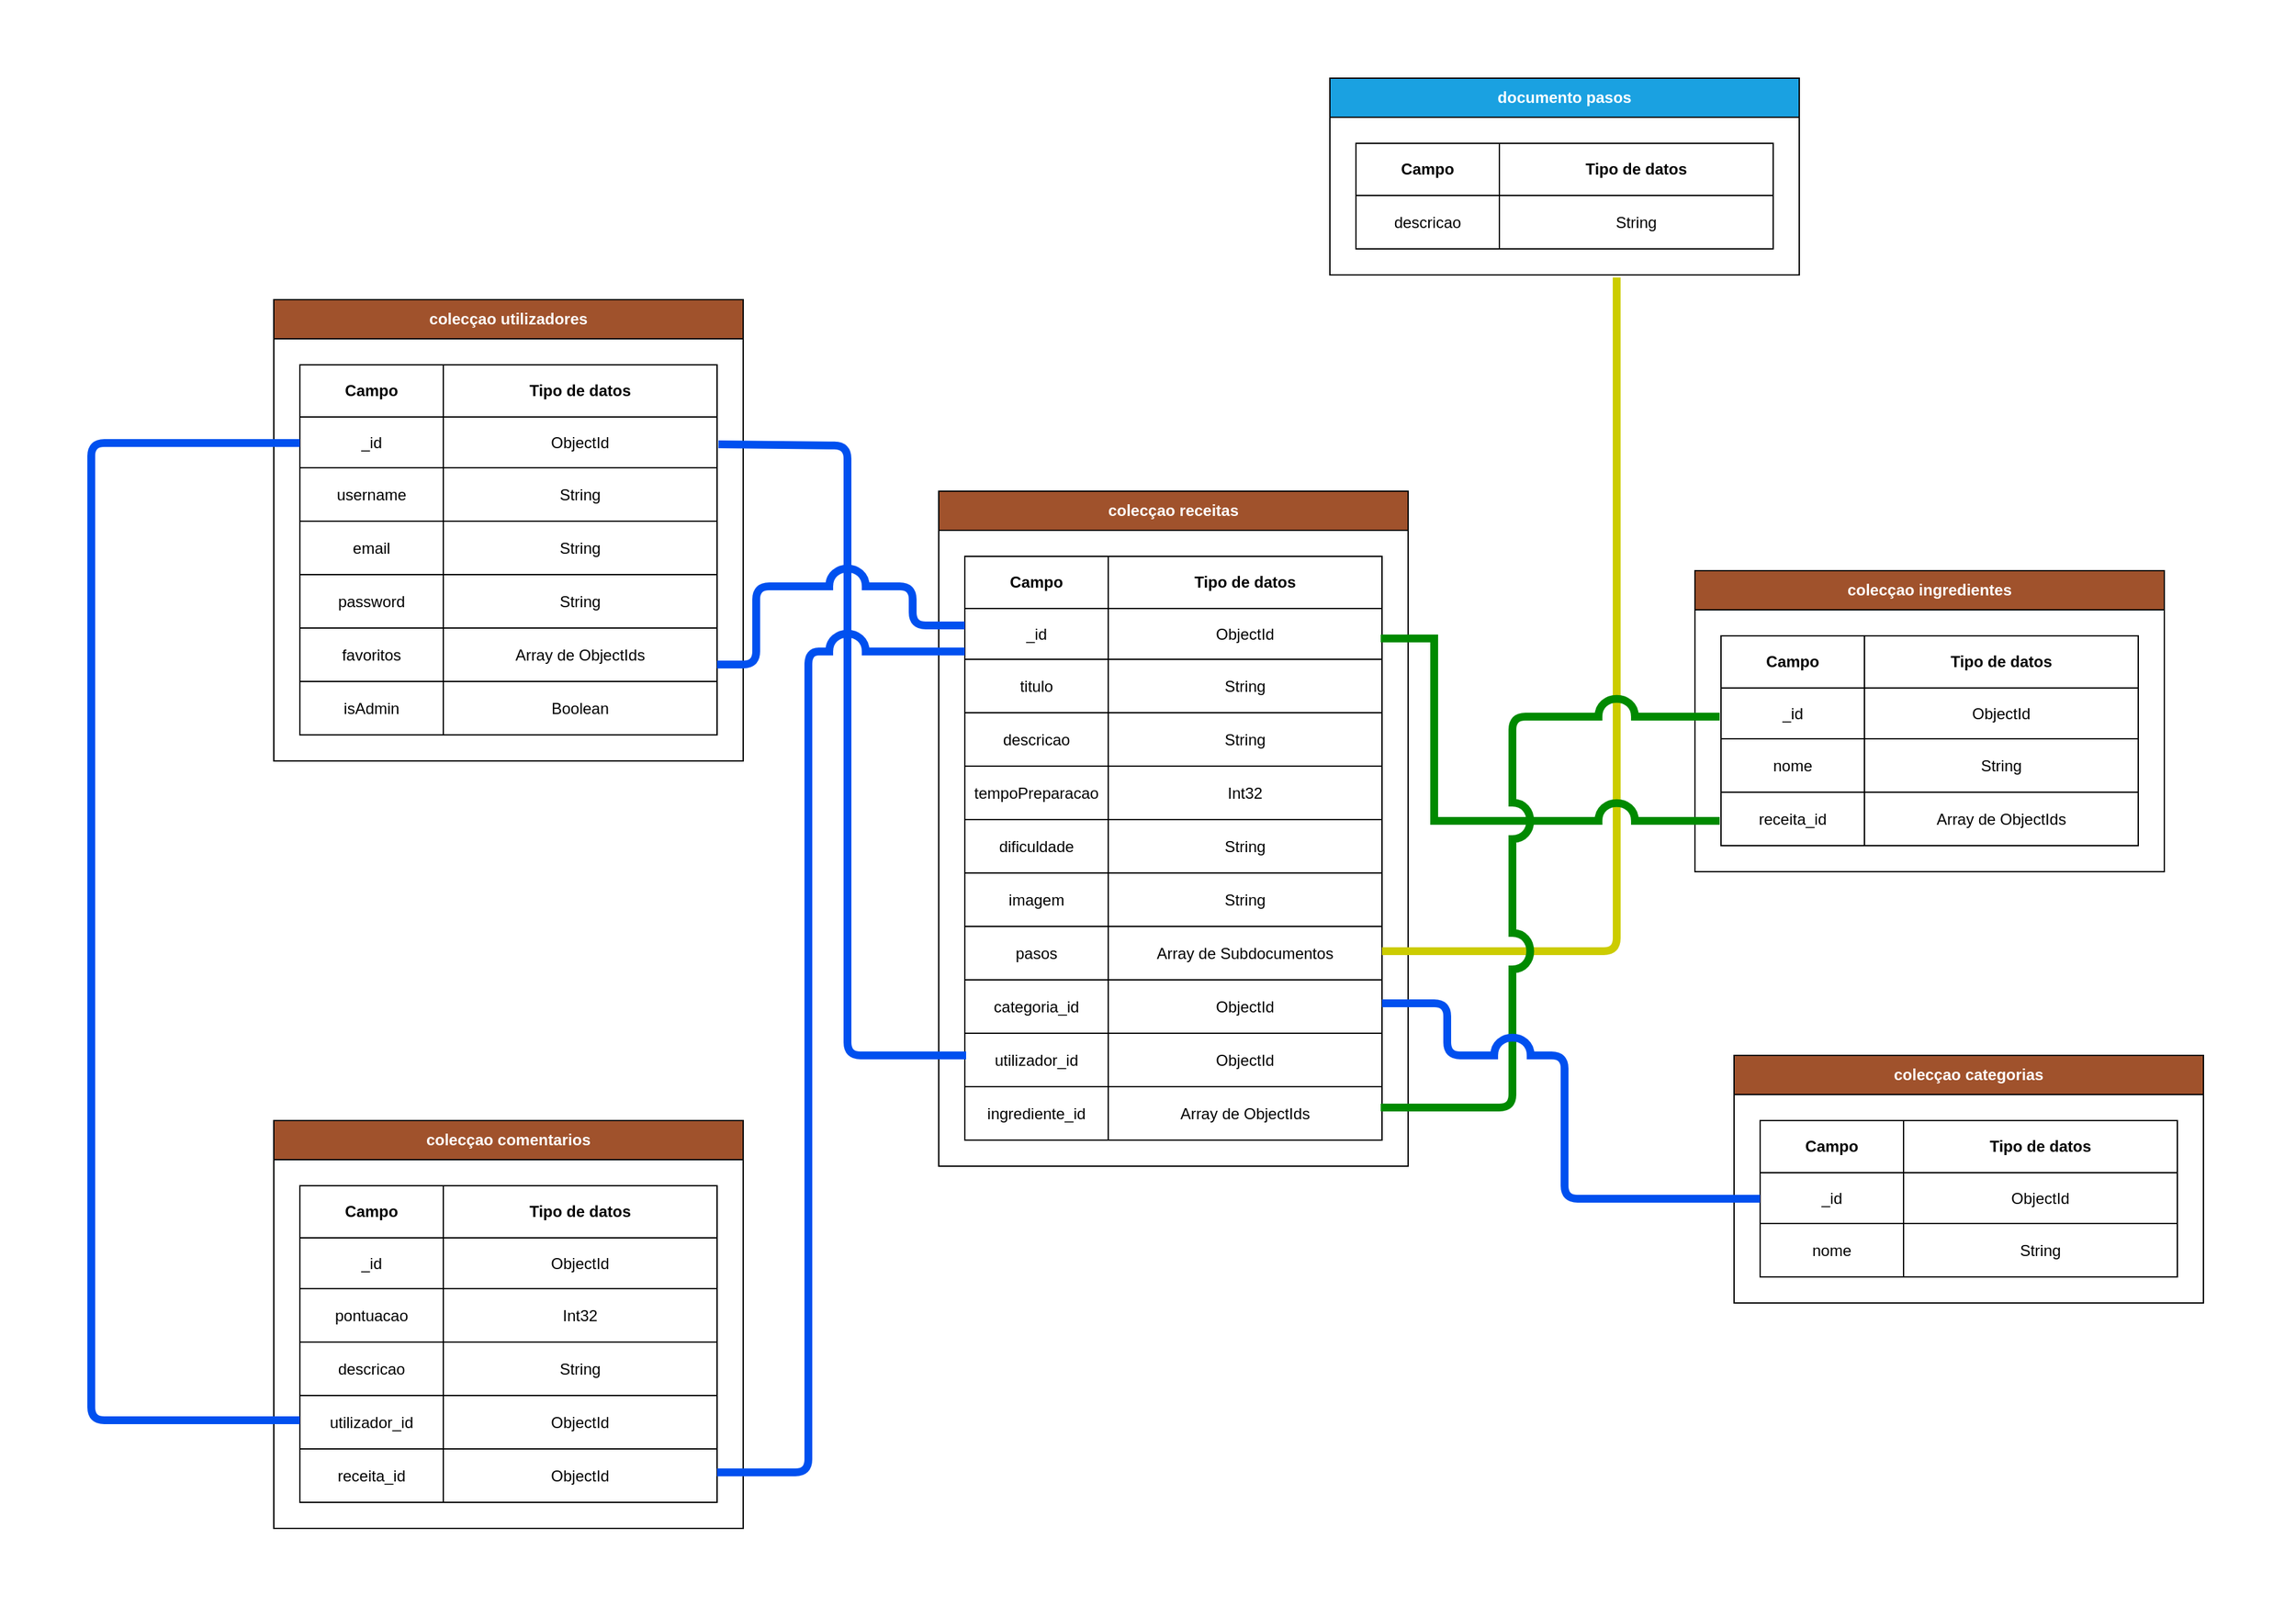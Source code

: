 <mxfile version="22.1.18" type="device">
  <diagram name="Página-1" id="kIDJgSNOe222u7UQI2z5">
    <mxGraphModel dx="1799" dy="1264" grid="1" gridSize="10" guides="1" tooltips="1" connect="1" arrows="1" fold="1" page="1" pageScale="1" pageWidth="1169" pageHeight="827" math="0" shadow="0">
      <root>
        <mxCell id="0" />
        <mxCell id="1" parent="0" />
        <mxCell id="caVS2gbhxrTnqaZutxCI-560" value="" style="rounded=0;whiteSpace=wrap;html=1;strokeWidth=0;strokeColor=none;" parent="1" vertex="1">
          <mxGeometry x="-150" y="-140" width="1760" height="1240" as="geometry" />
        </mxCell>
        <mxCell id="caVS2gbhxrTnqaZutxCI-103" value="colecçao utilizadores" style="shape=table;startSize=30;container=1;collapsible=1;childLayout=tableLayout;fixedRows=1;rowLines=0;fontStyle=1;align=center;resizeLast=1;html=1;whiteSpace=wrap;fillColor=#a0522c;fontColor=#FFFFFF;strokeColor=default;strokeWidth=1;swimlaneLine=1;columnLines=0;" parent="1" vertex="1">
          <mxGeometry x="60" y="90" width="360" height="354" as="geometry" />
        </mxCell>
        <mxCell id="caVS2gbhxrTnqaZutxCI-104" value="" style="shape=tableRow;horizontal=0;startSize=0;swimlaneHead=0;swimlaneBody=0;fillColor=none;collapsible=0;dropTarget=0;points=[[0,0.5],[1,0.5]];portConstraint=eastwest;top=0;left=0;right=0;bottom=0;html=1;" parent="caVS2gbhxrTnqaZutxCI-103" vertex="1">
          <mxGeometry y="30" width="360" height="20" as="geometry" />
        </mxCell>
        <mxCell id="caVS2gbhxrTnqaZutxCI-130" style="shape=partialRectangle;connectable=0;fillColor=none;top=0;left=0;bottom=0;right=0;align=left;spacingLeft=6;fontStyle=5;overflow=hidden;html=1;whiteSpace=wrap;strokeColor=default;" parent="caVS2gbhxrTnqaZutxCI-104" vertex="1">
          <mxGeometry width="20" height="20" as="geometry">
            <mxRectangle width="20" height="20" as="alternateBounds" />
          </mxGeometry>
        </mxCell>
        <mxCell id="caVS2gbhxrTnqaZutxCI-121" style="shape=partialRectangle;connectable=0;fillColor=none;top=0;left=0;bottom=0;right=0;align=left;spacingLeft=6;fontStyle=5;overflow=hidden;html=1;whiteSpace=wrap;" parent="caVS2gbhxrTnqaZutxCI-104" vertex="1">
          <mxGeometry x="20" width="110" height="20" as="geometry">
            <mxRectangle width="110" height="20" as="alternateBounds" />
          </mxGeometry>
        </mxCell>
        <mxCell id="caVS2gbhxrTnqaZutxCI-106" value="" style="shape=partialRectangle;connectable=0;fillColor=none;top=0;left=0;bottom=0;right=0;align=left;spacingLeft=6;fontStyle=5;overflow=hidden;html=1;whiteSpace=wrap;strokeColor=inherit;" parent="caVS2gbhxrTnqaZutxCI-104" vertex="1">
          <mxGeometry x="130" width="210" height="20" as="geometry">
            <mxRectangle width="210" height="20" as="alternateBounds" />
          </mxGeometry>
        </mxCell>
        <mxCell id="caVS2gbhxrTnqaZutxCI-135" style="shape=partialRectangle;connectable=0;fillColor=none;top=0;left=0;bottom=0;right=0;align=left;spacingLeft=6;fontStyle=5;overflow=hidden;html=1;whiteSpace=wrap;strokeColor=inherit;" parent="caVS2gbhxrTnqaZutxCI-104" vertex="1">
          <mxGeometry x="340" width="20" height="20" as="geometry">
            <mxRectangle width="20" height="20" as="alternateBounds" />
          </mxGeometry>
        </mxCell>
        <mxCell id="caVS2gbhxrTnqaZutxCI-81" value="" style="shape=tableRow;horizontal=0;startSize=0;swimlaneHead=0;swimlaneBody=0;top=0;left=0;bottom=0;right=0;collapsible=0;dropTarget=0;fillColor=none;points=[[0,0.5],[1,0.5]];portConstraint=eastwest;" parent="caVS2gbhxrTnqaZutxCI-103" vertex="1">
          <mxGeometry y="50" width="360" height="40" as="geometry" />
        </mxCell>
        <mxCell id="caVS2gbhxrTnqaZutxCI-131" style="shape=partialRectangle;html=1;whiteSpace=wrap;connectable=0;top=0;left=0;bottom=0;right=0;overflow=hidden;fontStyle=1;strokeWidth=2;fillColor=none;" parent="caVS2gbhxrTnqaZutxCI-81" vertex="1">
          <mxGeometry width="20" height="40" as="geometry">
            <mxRectangle width="20" height="40" as="alternateBounds" />
          </mxGeometry>
        </mxCell>
        <mxCell id="caVS2gbhxrTnqaZutxCI-82" value="Campo" style="shape=partialRectangle;html=1;whiteSpace=wrap;connectable=0;top=1;left=1;bottom=1;right=1;overflow=hidden;fontStyle=1;strokeWidth=1;" parent="caVS2gbhxrTnqaZutxCI-81" vertex="1">
          <mxGeometry x="20" width="110" height="40" as="geometry">
            <mxRectangle width="110" height="40" as="alternateBounds" />
          </mxGeometry>
        </mxCell>
        <mxCell id="caVS2gbhxrTnqaZutxCI-83" value="Tipo de datos" style="shape=partialRectangle;html=1;whiteSpace=wrap;connectable=0;top=1;left=1;bottom=1;right=1;overflow=hidden;fontStyle=1" parent="caVS2gbhxrTnqaZutxCI-81" vertex="1">
          <mxGeometry x="130" width="210" height="40" as="geometry">
            <mxRectangle width="210" height="40" as="alternateBounds" />
          </mxGeometry>
        </mxCell>
        <mxCell id="caVS2gbhxrTnqaZutxCI-136" style="shape=partialRectangle;html=1;whiteSpace=wrap;connectable=0;top=0;left=0;bottom=0;right=0;overflow=hidden;fontStyle=1;fillColor=none;" parent="caVS2gbhxrTnqaZutxCI-81" vertex="1">
          <mxGeometry x="340" width="20" height="40" as="geometry">
            <mxRectangle width="20" height="40" as="alternateBounds" />
          </mxGeometry>
        </mxCell>
        <mxCell id="caVS2gbhxrTnqaZutxCI-84" value="" style="shape=tableRow;horizontal=0;startSize=0;swimlaneHead=0;swimlaneBody=0;top=0;left=0;bottom=0;right=0;collapsible=0;dropTarget=0;fillColor=none;points=[[0,0.5],[1,0.5]];portConstraint=eastwest;" parent="caVS2gbhxrTnqaZutxCI-103" vertex="1">
          <mxGeometry y="90" width="360" height="39" as="geometry" />
        </mxCell>
        <mxCell id="caVS2gbhxrTnqaZutxCI-132" style="shape=partialRectangle;html=1;whiteSpace=wrap;connectable=0;fillColor=none;top=0;left=0;bottom=0;right=0;overflow=hidden;" parent="caVS2gbhxrTnqaZutxCI-84" vertex="1">
          <mxGeometry width="20" height="39" as="geometry">
            <mxRectangle width="20" height="39" as="alternateBounds" />
          </mxGeometry>
        </mxCell>
        <mxCell id="caVS2gbhxrTnqaZutxCI-85" value="_id" style="shape=partialRectangle;html=1;whiteSpace=wrap;connectable=0;top=1;left=1;bottom=1;right=1;overflow=hidden;" parent="caVS2gbhxrTnqaZutxCI-84" vertex="1">
          <mxGeometry x="20" width="110" height="39" as="geometry">
            <mxRectangle width="110" height="39" as="alternateBounds" />
          </mxGeometry>
        </mxCell>
        <mxCell id="caVS2gbhxrTnqaZutxCI-86" value="ObjectId" style="shape=partialRectangle;html=1;whiteSpace=wrap;connectable=0;top=1;left=1;bottom=1;right=1;overflow=hidden;" parent="caVS2gbhxrTnqaZutxCI-84" vertex="1">
          <mxGeometry x="130" width="210" height="39" as="geometry">
            <mxRectangle width="210" height="39" as="alternateBounds" />
          </mxGeometry>
        </mxCell>
        <mxCell id="caVS2gbhxrTnqaZutxCI-137" style="shape=partialRectangle;html=1;whiteSpace=wrap;connectable=0;fillColor=none;top=0;left=0;bottom=0;right=0;overflow=hidden;" parent="caVS2gbhxrTnqaZutxCI-84" vertex="1">
          <mxGeometry x="340" width="20" height="39" as="geometry">
            <mxRectangle width="20" height="39" as="alternateBounds" />
          </mxGeometry>
        </mxCell>
        <mxCell id="caVS2gbhxrTnqaZutxCI-87" value="" style="shape=tableRow;horizontal=0;startSize=0;swimlaneHead=0;swimlaneBody=0;top=0;left=0;bottom=0;right=0;collapsible=0;dropTarget=0;fillColor=none;points=[[0,0.5],[1,0.5]];portConstraint=eastwest;" parent="caVS2gbhxrTnqaZutxCI-103" vertex="1">
          <mxGeometry y="129" width="360" height="41" as="geometry" />
        </mxCell>
        <mxCell id="caVS2gbhxrTnqaZutxCI-133" style="shape=partialRectangle;html=1;whiteSpace=wrap;connectable=0;fillColor=none;top=0;left=0;bottom=0;right=0;overflow=hidden;" parent="caVS2gbhxrTnqaZutxCI-87" vertex="1">
          <mxGeometry width="20" height="41" as="geometry">
            <mxRectangle width="20" height="41" as="alternateBounds" />
          </mxGeometry>
        </mxCell>
        <mxCell id="caVS2gbhxrTnqaZutxCI-88" value="username" style="shape=partialRectangle;html=1;whiteSpace=wrap;connectable=0;top=1;left=1;bottom=1;right=1;overflow=hidden;" parent="caVS2gbhxrTnqaZutxCI-87" vertex="1">
          <mxGeometry x="20" width="110" height="41" as="geometry">
            <mxRectangle width="110" height="41" as="alternateBounds" />
          </mxGeometry>
        </mxCell>
        <mxCell id="caVS2gbhxrTnqaZutxCI-89" value="String" style="shape=partialRectangle;html=1;whiteSpace=wrap;connectable=0;top=1;left=1;bottom=1;right=1;overflow=hidden;" parent="caVS2gbhxrTnqaZutxCI-87" vertex="1">
          <mxGeometry x="130" width="210" height="41" as="geometry">
            <mxRectangle width="210" height="41" as="alternateBounds" />
          </mxGeometry>
        </mxCell>
        <mxCell id="caVS2gbhxrTnqaZutxCI-138" style="shape=partialRectangle;html=1;whiteSpace=wrap;connectable=0;fillColor=none;top=0;left=0;bottom=0;right=0;overflow=hidden;" parent="caVS2gbhxrTnqaZutxCI-87" vertex="1">
          <mxGeometry x="340" width="20" height="41" as="geometry">
            <mxRectangle width="20" height="41" as="alternateBounds" />
          </mxGeometry>
        </mxCell>
        <mxCell id="caVS2gbhxrTnqaZutxCI-165" style="shape=tableRow;horizontal=0;startSize=0;swimlaneHead=0;swimlaneBody=0;top=0;left=0;bottom=0;right=0;collapsible=0;dropTarget=0;fillColor=none;points=[[0,0.5],[1,0.5]];portConstraint=eastwest;" parent="caVS2gbhxrTnqaZutxCI-103" vertex="1">
          <mxGeometry y="170" width="360" height="41" as="geometry" />
        </mxCell>
        <mxCell id="caVS2gbhxrTnqaZutxCI-166" style="shape=partialRectangle;html=1;whiteSpace=wrap;connectable=0;fillColor=none;top=0;left=0;bottom=0;right=0;overflow=hidden;" parent="caVS2gbhxrTnqaZutxCI-165" vertex="1">
          <mxGeometry width="20" height="41" as="geometry">
            <mxRectangle width="20" height="41" as="alternateBounds" />
          </mxGeometry>
        </mxCell>
        <mxCell id="caVS2gbhxrTnqaZutxCI-167" value="email" style="shape=partialRectangle;html=1;whiteSpace=wrap;connectable=0;top=1;left=1;bottom=1;right=1;overflow=hidden;" parent="caVS2gbhxrTnqaZutxCI-165" vertex="1">
          <mxGeometry x="20" width="110" height="41" as="geometry">
            <mxRectangle width="110" height="41" as="alternateBounds" />
          </mxGeometry>
        </mxCell>
        <mxCell id="caVS2gbhxrTnqaZutxCI-168" value="String" style="shape=partialRectangle;html=1;whiteSpace=wrap;connectable=0;top=1;left=1;bottom=1;right=1;overflow=hidden;" parent="caVS2gbhxrTnqaZutxCI-165" vertex="1">
          <mxGeometry x="130" width="210" height="41" as="geometry">
            <mxRectangle width="210" height="41" as="alternateBounds" />
          </mxGeometry>
        </mxCell>
        <mxCell id="caVS2gbhxrTnqaZutxCI-169" style="shape=partialRectangle;html=1;whiteSpace=wrap;connectable=0;fillColor=none;top=0;left=0;bottom=0;right=0;overflow=hidden;" parent="caVS2gbhxrTnqaZutxCI-165" vertex="1">
          <mxGeometry x="340" width="20" height="41" as="geometry">
            <mxRectangle width="20" height="41" as="alternateBounds" />
          </mxGeometry>
        </mxCell>
        <mxCell id="caVS2gbhxrTnqaZutxCI-160" style="shape=tableRow;horizontal=0;startSize=0;swimlaneHead=0;swimlaneBody=0;top=0;left=0;bottom=0;right=0;collapsible=0;dropTarget=0;fillColor=none;points=[[0,0.5],[1,0.5]];portConstraint=eastwest;" parent="caVS2gbhxrTnqaZutxCI-103" vertex="1">
          <mxGeometry y="211" width="360" height="41" as="geometry" />
        </mxCell>
        <mxCell id="caVS2gbhxrTnqaZutxCI-161" style="shape=partialRectangle;html=1;whiteSpace=wrap;connectable=0;fillColor=none;top=0;left=0;bottom=0;right=0;overflow=hidden;" parent="caVS2gbhxrTnqaZutxCI-160" vertex="1">
          <mxGeometry width="20" height="41" as="geometry">
            <mxRectangle width="20" height="41" as="alternateBounds" />
          </mxGeometry>
        </mxCell>
        <mxCell id="caVS2gbhxrTnqaZutxCI-162" value="password" style="shape=partialRectangle;html=1;whiteSpace=wrap;connectable=0;top=1;left=1;bottom=1;right=1;overflow=hidden;" parent="caVS2gbhxrTnqaZutxCI-160" vertex="1">
          <mxGeometry x="20" width="110" height="41" as="geometry">
            <mxRectangle width="110" height="41" as="alternateBounds" />
          </mxGeometry>
        </mxCell>
        <mxCell id="caVS2gbhxrTnqaZutxCI-163" value="String" style="shape=partialRectangle;html=1;whiteSpace=wrap;connectable=0;top=1;left=1;bottom=1;right=1;overflow=hidden;" parent="caVS2gbhxrTnqaZutxCI-160" vertex="1">
          <mxGeometry x="130" width="210" height="41" as="geometry">
            <mxRectangle width="210" height="41" as="alternateBounds" />
          </mxGeometry>
        </mxCell>
        <mxCell id="caVS2gbhxrTnqaZutxCI-164" style="shape=partialRectangle;html=1;whiteSpace=wrap;connectable=0;fillColor=none;top=0;left=0;bottom=0;right=0;overflow=hidden;" parent="caVS2gbhxrTnqaZutxCI-160" vertex="1">
          <mxGeometry x="340" width="20" height="41" as="geometry">
            <mxRectangle width="20" height="41" as="alternateBounds" />
          </mxGeometry>
        </mxCell>
        <mxCell id="caVS2gbhxrTnqaZutxCI-155" style="shape=tableRow;horizontal=0;startSize=0;swimlaneHead=0;swimlaneBody=0;top=0;left=0;bottom=0;right=0;collapsible=0;dropTarget=0;fillColor=none;points=[[0,0.5],[1,0.5]];portConstraint=eastwest;" parent="caVS2gbhxrTnqaZutxCI-103" vertex="1">
          <mxGeometry y="252" width="360" height="41" as="geometry" />
        </mxCell>
        <mxCell id="caVS2gbhxrTnqaZutxCI-156" style="shape=partialRectangle;html=1;whiteSpace=wrap;connectable=0;fillColor=none;top=0;left=0;bottom=0;right=0;overflow=hidden;" parent="caVS2gbhxrTnqaZutxCI-155" vertex="1">
          <mxGeometry width="20" height="41" as="geometry">
            <mxRectangle width="20" height="41" as="alternateBounds" />
          </mxGeometry>
        </mxCell>
        <mxCell id="caVS2gbhxrTnqaZutxCI-157" value="favoritos" style="shape=partialRectangle;html=1;whiteSpace=wrap;connectable=0;top=1;left=1;bottom=1;right=1;overflow=hidden;" parent="caVS2gbhxrTnqaZutxCI-155" vertex="1">
          <mxGeometry x="20" width="110" height="41" as="geometry">
            <mxRectangle width="110" height="41" as="alternateBounds" />
          </mxGeometry>
        </mxCell>
        <mxCell id="caVS2gbhxrTnqaZutxCI-158" value="Array de ObjectIds" style="shape=partialRectangle;html=1;whiteSpace=wrap;connectable=0;top=1;left=1;bottom=1;right=1;overflow=hidden;" parent="caVS2gbhxrTnqaZutxCI-155" vertex="1">
          <mxGeometry x="130" width="210" height="41" as="geometry">
            <mxRectangle width="210" height="41" as="alternateBounds" />
          </mxGeometry>
        </mxCell>
        <mxCell id="caVS2gbhxrTnqaZutxCI-159" style="shape=partialRectangle;html=1;whiteSpace=wrap;connectable=0;fillColor=none;top=0;left=0;bottom=0;right=0;overflow=hidden;" parent="caVS2gbhxrTnqaZutxCI-155" vertex="1">
          <mxGeometry x="340" width="20" height="41" as="geometry">
            <mxRectangle width="20" height="41" as="alternateBounds" />
          </mxGeometry>
        </mxCell>
        <mxCell id="caVS2gbhxrTnqaZutxCI-180" style="shape=tableRow;horizontal=0;startSize=0;swimlaneHead=0;swimlaneBody=0;top=0;left=0;bottom=0;right=0;collapsible=0;dropTarget=0;fillColor=none;points=[[0,0.5],[1,0.5]];portConstraint=eastwest;" parent="caVS2gbhxrTnqaZutxCI-103" vertex="1">
          <mxGeometry y="293" width="360" height="41" as="geometry" />
        </mxCell>
        <mxCell id="caVS2gbhxrTnqaZutxCI-181" style="shape=partialRectangle;html=1;whiteSpace=wrap;connectable=0;fillColor=none;top=0;left=0;bottom=0;right=0;overflow=hidden;" parent="caVS2gbhxrTnqaZutxCI-180" vertex="1">
          <mxGeometry width="20" height="41" as="geometry">
            <mxRectangle width="20" height="41" as="alternateBounds" />
          </mxGeometry>
        </mxCell>
        <mxCell id="caVS2gbhxrTnqaZutxCI-182" value="isAdmin" style="shape=partialRectangle;html=1;whiteSpace=wrap;connectable=0;top=1;left=1;bottom=1;right=1;overflow=hidden;" parent="caVS2gbhxrTnqaZutxCI-180" vertex="1">
          <mxGeometry x="20" width="110" height="41" as="geometry">
            <mxRectangle width="110" height="41" as="alternateBounds" />
          </mxGeometry>
        </mxCell>
        <mxCell id="caVS2gbhxrTnqaZutxCI-183" value="Boolean" style="shape=partialRectangle;html=1;whiteSpace=wrap;connectable=0;top=1;left=1;bottom=1;right=1;overflow=hidden;" parent="caVS2gbhxrTnqaZutxCI-180" vertex="1">
          <mxGeometry x="130" width="210" height="41" as="geometry">
            <mxRectangle width="210" height="41" as="alternateBounds" />
          </mxGeometry>
        </mxCell>
        <mxCell id="caVS2gbhxrTnqaZutxCI-184" style="shape=partialRectangle;html=1;whiteSpace=wrap;connectable=0;fillColor=none;top=0;left=0;bottom=0;right=0;overflow=hidden;" parent="caVS2gbhxrTnqaZutxCI-180" vertex="1">
          <mxGeometry x="340" width="20" height="41" as="geometry">
            <mxRectangle width="20" height="41" as="alternateBounds" />
          </mxGeometry>
        </mxCell>
        <mxCell id="caVS2gbhxrTnqaZutxCI-122" style="shape=tableRow;horizontal=0;startSize=0;swimlaneHead=0;swimlaneBody=0;top=0;left=0;bottom=0;right=0;collapsible=0;dropTarget=0;fillColor=none;points=[[0,0.5],[1,0.5]];portConstraint=eastwest;" parent="caVS2gbhxrTnqaZutxCI-103" vertex="1">
          <mxGeometry y="334" width="360" height="20" as="geometry" />
        </mxCell>
        <mxCell id="caVS2gbhxrTnqaZutxCI-134" style="shape=partialRectangle;html=1;whiteSpace=wrap;connectable=0;fillColor=none;top=0;left=0;bottom=0;right=0;overflow=hidden;" parent="caVS2gbhxrTnqaZutxCI-122" vertex="1">
          <mxGeometry width="20" height="20" as="geometry">
            <mxRectangle width="20" height="20" as="alternateBounds" />
          </mxGeometry>
        </mxCell>
        <mxCell id="caVS2gbhxrTnqaZutxCI-123" style="shape=partialRectangle;html=1;whiteSpace=wrap;connectable=0;fillColor=none;top=0;left=0;bottom=0;right=0;overflow=hidden;" parent="caVS2gbhxrTnqaZutxCI-122" vertex="1">
          <mxGeometry x="20" width="110" height="20" as="geometry">
            <mxRectangle width="110" height="20" as="alternateBounds" />
          </mxGeometry>
        </mxCell>
        <mxCell id="caVS2gbhxrTnqaZutxCI-124" style="shape=partialRectangle;html=1;whiteSpace=wrap;connectable=0;fillColor=none;top=0;left=0;bottom=0;right=0;overflow=hidden;" parent="caVS2gbhxrTnqaZutxCI-122" vertex="1">
          <mxGeometry x="130" width="210" height="20" as="geometry">
            <mxRectangle width="210" height="20" as="alternateBounds" />
          </mxGeometry>
        </mxCell>
        <mxCell id="caVS2gbhxrTnqaZutxCI-139" style="shape=partialRectangle;html=1;whiteSpace=wrap;connectable=0;fillColor=none;top=0;left=0;bottom=0;right=0;overflow=hidden;" parent="caVS2gbhxrTnqaZutxCI-122" vertex="1">
          <mxGeometry x="340" width="20" height="20" as="geometry">
            <mxRectangle width="20" height="20" as="alternateBounds" />
          </mxGeometry>
        </mxCell>
        <mxCell id="caVS2gbhxrTnqaZutxCI-185" value="colecçao receitas" style="shape=table;startSize=30;container=1;collapsible=1;childLayout=tableLayout;fixedRows=1;rowLines=0;fontStyle=1;align=center;resizeLast=1;html=1;whiteSpace=wrap;fillColor=#a0522c;fontColor=#FFFFFF;strokeColor=default;strokeWidth=1;swimlaneLine=1;columnLines=0;" parent="1" vertex="1">
          <mxGeometry x="570" y="237" width="360" height="518" as="geometry" />
        </mxCell>
        <mxCell id="caVS2gbhxrTnqaZutxCI-186" value="" style="shape=tableRow;horizontal=0;startSize=0;swimlaneHead=0;swimlaneBody=0;fillColor=none;collapsible=0;dropTarget=0;points=[[0,0.5],[1,0.5]];portConstraint=eastwest;top=0;left=0;right=0;bottom=0;html=1;" parent="caVS2gbhxrTnqaZutxCI-185" vertex="1">
          <mxGeometry y="30" width="360" height="20" as="geometry" />
        </mxCell>
        <mxCell id="caVS2gbhxrTnqaZutxCI-187" style="shape=partialRectangle;connectable=0;fillColor=none;top=0;left=0;bottom=0;right=0;align=left;spacingLeft=6;fontStyle=5;overflow=hidden;html=1;whiteSpace=wrap;strokeColor=default;" parent="caVS2gbhxrTnqaZutxCI-186" vertex="1">
          <mxGeometry width="20" height="20" as="geometry">
            <mxRectangle width="20" height="20" as="alternateBounds" />
          </mxGeometry>
        </mxCell>
        <mxCell id="caVS2gbhxrTnqaZutxCI-188" style="shape=partialRectangle;connectable=0;fillColor=none;top=0;left=0;bottom=0;right=0;align=left;spacingLeft=6;fontStyle=5;overflow=hidden;html=1;whiteSpace=wrap;" parent="caVS2gbhxrTnqaZutxCI-186" vertex="1">
          <mxGeometry x="20" width="110" height="20" as="geometry">
            <mxRectangle width="110" height="20" as="alternateBounds" />
          </mxGeometry>
        </mxCell>
        <mxCell id="caVS2gbhxrTnqaZutxCI-189" value="" style="shape=partialRectangle;connectable=0;fillColor=none;top=0;left=0;bottom=0;right=0;align=left;spacingLeft=6;fontStyle=5;overflow=hidden;html=1;whiteSpace=wrap;strokeColor=inherit;" parent="caVS2gbhxrTnqaZutxCI-186" vertex="1">
          <mxGeometry x="130" width="210" height="20" as="geometry">
            <mxRectangle width="210" height="20" as="alternateBounds" />
          </mxGeometry>
        </mxCell>
        <mxCell id="caVS2gbhxrTnqaZutxCI-190" style="shape=partialRectangle;connectable=0;fillColor=none;top=0;left=0;bottom=0;right=0;align=left;spacingLeft=6;fontStyle=5;overflow=hidden;html=1;whiteSpace=wrap;strokeColor=inherit;" parent="caVS2gbhxrTnqaZutxCI-186" vertex="1">
          <mxGeometry x="340" width="20" height="20" as="geometry">
            <mxRectangle width="20" height="20" as="alternateBounds" />
          </mxGeometry>
        </mxCell>
        <mxCell id="caVS2gbhxrTnqaZutxCI-191" value="" style="shape=tableRow;horizontal=0;startSize=0;swimlaneHead=0;swimlaneBody=0;top=0;left=0;bottom=0;right=0;collapsible=0;dropTarget=0;fillColor=none;points=[[0,0.5],[1,0.5]];portConstraint=eastwest;" parent="caVS2gbhxrTnqaZutxCI-185" vertex="1">
          <mxGeometry y="50" width="360" height="40" as="geometry" />
        </mxCell>
        <mxCell id="caVS2gbhxrTnqaZutxCI-192" style="shape=partialRectangle;html=1;whiteSpace=wrap;connectable=0;top=0;left=0;bottom=0;right=0;overflow=hidden;fontStyle=1;strokeWidth=2;fillColor=none;" parent="caVS2gbhxrTnqaZutxCI-191" vertex="1">
          <mxGeometry width="20" height="40" as="geometry">
            <mxRectangle width="20" height="40" as="alternateBounds" />
          </mxGeometry>
        </mxCell>
        <mxCell id="caVS2gbhxrTnqaZutxCI-193" value="Campo" style="shape=partialRectangle;html=1;whiteSpace=wrap;connectable=0;top=1;left=1;bottom=1;right=1;overflow=hidden;fontStyle=1;strokeWidth=1;" parent="caVS2gbhxrTnqaZutxCI-191" vertex="1">
          <mxGeometry x="20" width="110" height="40" as="geometry">
            <mxRectangle width="110" height="40" as="alternateBounds" />
          </mxGeometry>
        </mxCell>
        <mxCell id="caVS2gbhxrTnqaZutxCI-194" value="Tipo de datos" style="shape=partialRectangle;html=1;whiteSpace=wrap;connectable=0;top=1;left=1;bottom=1;right=1;overflow=hidden;fontStyle=1" parent="caVS2gbhxrTnqaZutxCI-191" vertex="1">
          <mxGeometry x="130" width="210" height="40" as="geometry">
            <mxRectangle width="210" height="40" as="alternateBounds" />
          </mxGeometry>
        </mxCell>
        <mxCell id="caVS2gbhxrTnqaZutxCI-195" style="shape=partialRectangle;html=1;whiteSpace=wrap;connectable=0;top=0;left=0;bottom=0;right=0;overflow=hidden;fontStyle=1;fillColor=none;" parent="caVS2gbhxrTnqaZutxCI-191" vertex="1">
          <mxGeometry x="340" width="20" height="40" as="geometry">
            <mxRectangle width="20" height="40" as="alternateBounds" />
          </mxGeometry>
        </mxCell>
        <mxCell id="caVS2gbhxrTnqaZutxCI-196" value="" style="shape=tableRow;horizontal=0;startSize=0;swimlaneHead=0;swimlaneBody=0;top=0;left=0;bottom=0;right=0;collapsible=0;dropTarget=0;fillColor=none;points=[[0,0.5],[1,0.5]];portConstraint=eastwest;" parent="caVS2gbhxrTnqaZutxCI-185" vertex="1">
          <mxGeometry y="90" width="360" height="39" as="geometry" />
        </mxCell>
        <mxCell id="caVS2gbhxrTnqaZutxCI-197" style="shape=partialRectangle;html=1;whiteSpace=wrap;connectable=0;fillColor=none;top=0;left=0;bottom=0;right=0;overflow=hidden;" parent="caVS2gbhxrTnqaZutxCI-196" vertex="1">
          <mxGeometry width="20" height="39" as="geometry">
            <mxRectangle width="20" height="39" as="alternateBounds" />
          </mxGeometry>
        </mxCell>
        <mxCell id="caVS2gbhxrTnqaZutxCI-198" value="_id" style="shape=partialRectangle;html=1;whiteSpace=wrap;connectable=0;top=1;left=1;bottom=1;right=1;overflow=hidden;" parent="caVS2gbhxrTnqaZutxCI-196" vertex="1">
          <mxGeometry x="20" width="110" height="39" as="geometry">
            <mxRectangle width="110" height="39" as="alternateBounds" />
          </mxGeometry>
        </mxCell>
        <mxCell id="caVS2gbhxrTnqaZutxCI-199" value="ObjectId" style="shape=partialRectangle;html=1;whiteSpace=wrap;connectable=0;top=1;left=1;bottom=1;right=1;overflow=hidden;" parent="caVS2gbhxrTnqaZutxCI-196" vertex="1">
          <mxGeometry x="130" width="210" height="39" as="geometry">
            <mxRectangle width="210" height="39" as="alternateBounds" />
          </mxGeometry>
        </mxCell>
        <mxCell id="caVS2gbhxrTnqaZutxCI-200" style="shape=partialRectangle;html=1;whiteSpace=wrap;connectable=0;fillColor=none;top=0;left=0;bottom=0;right=0;overflow=hidden;" parent="caVS2gbhxrTnqaZutxCI-196" vertex="1">
          <mxGeometry x="340" width="20" height="39" as="geometry">
            <mxRectangle width="20" height="39" as="alternateBounds" />
          </mxGeometry>
        </mxCell>
        <mxCell id="caVS2gbhxrTnqaZutxCI-201" value="" style="shape=tableRow;horizontal=0;startSize=0;swimlaneHead=0;swimlaneBody=0;top=0;left=0;bottom=0;right=0;collapsible=0;dropTarget=0;fillColor=none;points=[[0,0.5],[1,0.5]];portConstraint=eastwest;" parent="caVS2gbhxrTnqaZutxCI-185" vertex="1">
          <mxGeometry y="129" width="360" height="41" as="geometry" />
        </mxCell>
        <mxCell id="caVS2gbhxrTnqaZutxCI-202" style="shape=partialRectangle;html=1;whiteSpace=wrap;connectable=0;fillColor=none;top=0;left=0;bottom=0;right=0;overflow=hidden;" parent="caVS2gbhxrTnqaZutxCI-201" vertex="1">
          <mxGeometry width="20" height="41" as="geometry">
            <mxRectangle width="20" height="41" as="alternateBounds" />
          </mxGeometry>
        </mxCell>
        <mxCell id="caVS2gbhxrTnqaZutxCI-203" value="titulo" style="shape=partialRectangle;html=1;whiteSpace=wrap;connectable=0;top=1;left=1;bottom=1;right=1;overflow=hidden;" parent="caVS2gbhxrTnqaZutxCI-201" vertex="1">
          <mxGeometry x="20" width="110" height="41" as="geometry">
            <mxRectangle width="110" height="41" as="alternateBounds" />
          </mxGeometry>
        </mxCell>
        <mxCell id="caVS2gbhxrTnqaZutxCI-204" value="String" style="shape=partialRectangle;html=1;whiteSpace=wrap;connectable=0;top=1;left=1;bottom=1;right=1;overflow=hidden;" parent="caVS2gbhxrTnqaZutxCI-201" vertex="1">
          <mxGeometry x="130" width="210" height="41" as="geometry">
            <mxRectangle width="210" height="41" as="alternateBounds" />
          </mxGeometry>
        </mxCell>
        <mxCell id="caVS2gbhxrTnqaZutxCI-205" style="shape=partialRectangle;html=1;whiteSpace=wrap;connectable=0;fillColor=none;top=0;left=0;bottom=0;right=0;overflow=hidden;" parent="caVS2gbhxrTnqaZutxCI-201" vertex="1">
          <mxGeometry x="340" width="20" height="41" as="geometry">
            <mxRectangle width="20" height="41" as="alternateBounds" />
          </mxGeometry>
        </mxCell>
        <mxCell id="caVS2gbhxrTnqaZutxCI-206" style="shape=tableRow;horizontal=0;startSize=0;swimlaneHead=0;swimlaneBody=0;top=0;left=0;bottom=0;right=0;collapsible=0;dropTarget=0;fillColor=none;points=[[0,0.5],[1,0.5]];portConstraint=eastwest;" parent="caVS2gbhxrTnqaZutxCI-185" vertex="1">
          <mxGeometry y="170" width="360" height="41" as="geometry" />
        </mxCell>
        <mxCell id="caVS2gbhxrTnqaZutxCI-207" style="shape=partialRectangle;html=1;whiteSpace=wrap;connectable=0;fillColor=none;top=0;left=0;bottom=0;right=0;overflow=hidden;" parent="caVS2gbhxrTnqaZutxCI-206" vertex="1">
          <mxGeometry width="20" height="41" as="geometry">
            <mxRectangle width="20" height="41" as="alternateBounds" />
          </mxGeometry>
        </mxCell>
        <mxCell id="caVS2gbhxrTnqaZutxCI-208" value="descricao" style="shape=partialRectangle;html=1;whiteSpace=wrap;connectable=0;top=1;left=1;bottom=1;right=1;overflow=hidden;" parent="caVS2gbhxrTnqaZutxCI-206" vertex="1">
          <mxGeometry x="20" width="110" height="41" as="geometry">
            <mxRectangle width="110" height="41" as="alternateBounds" />
          </mxGeometry>
        </mxCell>
        <mxCell id="caVS2gbhxrTnqaZutxCI-209" value="String" style="shape=partialRectangle;html=1;whiteSpace=wrap;connectable=0;top=1;left=1;bottom=1;right=1;overflow=hidden;" parent="caVS2gbhxrTnqaZutxCI-206" vertex="1">
          <mxGeometry x="130" width="210" height="41" as="geometry">
            <mxRectangle width="210" height="41" as="alternateBounds" />
          </mxGeometry>
        </mxCell>
        <mxCell id="caVS2gbhxrTnqaZutxCI-210" style="shape=partialRectangle;html=1;whiteSpace=wrap;connectable=0;fillColor=none;top=0;left=0;bottom=0;right=0;overflow=hidden;" parent="caVS2gbhxrTnqaZutxCI-206" vertex="1">
          <mxGeometry x="340" width="20" height="41" as="geometry">
            <mxRectangle width="20" height="41" as="alternateBounds" />
          </mxGeometry>
        </mxCell>
        <mxCell id="caVS2gbhxrTnqaZutxCI-211" style="shape=tableRow;horizontal=0;startSize=0;swimlaneHead=0;swimlaneBody=0;top=0;left=0;bottom=0;right=0;collapsible=0;dropTarget=0;fillColor=none;points=[[0,0.5],[1,0.5]];portConstraint=eastwest;" parent="caVS2gbhxrTnqaZutxCI-185" vertex="1">
          <mxGeometry y="211" width="360" height="41" as="geometry" />
        </mxCell>
        <mxCell id="caVS2gbhxrTnqaZutxCI-212" style="shape=partialRectangle;html=1;whiteSpace=wrap;connectable=0;fillColor=none;top=0;left=0;bottom=0;right=0;overflow=hidden;" parent="caVS2gbhxrTnqaZutxCI-211" vertex="1">
          <mxGeometry width="20" height="41" as="geometry">
            <mxRectangle width="20" height="41" as="alternateBounds" />
          </mxGeometry>
        </mxCell>
        <mxCell id="caVS2gbhxrTnqaZutxCI-213" value="tempoPreparacao" style="shape=partialRectangle;html=1;whiteSpace=wrap;connectable=0;top=1;left=1;bottom=1;right=1;overflow=hidden;" parent="caVS2gbhxrTnqaZutxCI-211" vertex="1">
          <mxGeometry x="20" width="110" height="41" as="geometry">
            <mxRectangle width="110" height="41" as="alternateBounds" />
          </mxGeometry>
        </mxCell>
        <mxCell id="caVS2gbhxrTnqaZutxCI-214" value="Int32" style="shape=partialRectangle;html=1;whiteSpace=wrap;connectable=0;top=1;left=1;bottom=1;right=1;overflow=hidden;" parent="caVS2gbhxrTnqaZutxCI-211" vertex="1">
          <mxGeometry x="130" width="210" height="41" as="geometry">
            <mxRectangle width="210" height="41" as="alternateBounds" />
          </mxGeometry>
        </mxCell>
        <mxCell id="caVS2gbhxrTnqaZutxCI-215" style="shape=partialRectangle;html=1;whiteSpace=wrap;connectable=0;fillColor=none;top=0;left=0;bottom=0;right=0;overflow=hidden;" parent="caVS2gbhxrTnqaZutxCI-211" vertex="1">
          <mxGeometry x="340" width="20" height="41" as="geometry">
            <mxRectangle width="20" height="41" as="alternateBounds" />
          </mxGeometry>
        </mxCell>
        <mxCell id="caVS2gbhxrTnqaZutxCI-216" style="shape=tableRow;horizontal=0;startSize=0;swimlaneHead=0;swimlaneBody=0;top=0;left=0;bottom=0;right=0;collapsible=0;dropTarget=0;fillColor=none;points=[[0,0.5],[1,0.5]];portConstraint=eastwest;" parent="caVS2gbhxrTnqaZutxCI-185" vertex="1">
          <mxGeometry y="252" width="360" height="41" as="geometry" />
        </mxCell>
        <mxCell id="caVS2gbhxrTnqaZutxCI-217" style="shape=partialRectangle;html=1;whiteSpace=wrap;connectable=0;fillColor=none;top=0;left=0;bottom=0;right=0;overflow=hidden;" parent="caVS2gbhxrTnqaZutxCI-216" vertex="1">
          <mxGeometry width="20" height="41" as="geometry">
            <mxRectangle width="20" height="41" as="alternateBounds" />
          </mxGeometry>
        </mxCell>
        <mxCell id="caVS2gbhxrTnqaZutxCI-218" value="dificuldade" style="shape=partialRectangle;html=1;whiteSpace=wrap;connectable=0;top=1;left=1;bottom=1;right=1;overflow=hidden;" parent="caVS2gbhxrTnqaZutxCI-216" vertex="1">
          <mxGeometry x="20" width="110" height="41" as="geometry">
            <mxRectangle width="110" height="41" as="alternateBounds" />
          </mxGeometry>
        </mxCell>
        <mxCell id="caVS2gbhxrTnqaZutxCI-219" value="String" style="shape=partialRectangle;html=1;whiteSpace=wrap;connectable=0;top=1;left=1;bottom=1;right=1;overflow=hidden;" parent="caVS2gbhxrTnqaZutxCI-216" vertex="1">
          <mxGeometry x="130" width="210" height="41" as="geometry">
            <mxRectangle width="210" height="41" as="alternateBounds" />
          </mxGeometry>
        </mxCell>
        <mxCell id="caVS2gbhxrTnqaZutxCI-220" style="shape=partialRectangle;html=1;whiteSpace=wrap;connectable=0;fillColor=none;top=0;left=0;bottom=0;right=0;overflow=hidden;" parent="caVS2gbhxrTnqaZutxCI-216" vertex="1">
          <mxGeometry x="340" width="20" height="41" as="geometry">
            <mxRectangle width="20" height="41" as="alternateBounds" />
          </mxGeometry>
        </mxCell>
        <mxCell id="caVS2gbhxrTnqaZutxCI-221" style="shape=tableRow;horizontal=0;startSize=0;swimlaneHead=0;swimlaneBody=0;top=0;left=0;bottom=0;right=0;collapsible=0;dropTarget=0;fillColor=none;points=[[0,0.5],[1,0.5]];portConstraint=eastwest;" parent="caVS2gbhxrTnqaZutxCI-185" vertex="1">
          <mxGeometry y="293" width="360" height="41" as="geometry" />
        </mxCell>
        <mxCell id="caVS2gbhxrTnqaZutxCI-222" style="shape=partialRectangle;html=1;whiteSpace=wrap;connectable=0;fillColor=none;top=0;left=0;bottom=0;right=0;overflow=hidden;" parent="caVS2gbhxrTnqaZutxCI-221" vertex="1">
          <mxGeometry width="20" height="41" as="geometry">
            <mxRectangle width="20" height="41" as="alternateBounds" />
          </mxGeometry>
        </mxCell>
        <mxCell id="caVS2gbhxrTnqaZutxCI-223" value="imagem" style="shape=partialRectangle;html=1;whiteSpace=wrap;connectable=0;top=1;left=1;bottom=1;right=1;overflow=hidden;" parent="caVS2gbhxrTnqaZutxCI-221" vertex="1">
          <mxGeometry x="20" width="110" height="41" as="geometry">
            <mxRectangle width="110" height="41" as="alternateBounds" />
          </mxGeometry>
        </mxCell>
        <mxCell id="caVS2gbhxrTnqaZutxCI-224" value="String" style="shape=partialRectangle;html=1;whiteSpace=wrap;connectable=0;top=1;left=1;bottom=1;right=1;overflow=hidden;" parent="caVS2gbhxrTnqaZutxCI-221" vertex="1">
          <mxGeometry x="130" width="210" height="41" as="geometry">
            <mxRectangle width="210" height="41" as="alternateBounds" />
          </mxGeometry>
        </mxCell>
        <mxCell id="caVS2gbhxrTnqaZutxCI-225" style="shape=partialRectangle;html=1;whiteSpace=wrap;connectable=0;fillColor=none;top=0;left=0;bottom=0;right=0;overflow=hidden;" parent="caVS2gbhxrTnqaZutxCI-221" vertex="1">
          <mxGeometry x="340" width="20" height="41" as="geometry">
            <mxRectangle width="20" height="41" as="alternateBounds" />
          </mxGeometry>
        </mxCell>
        <mxCell id="caVS2gbhxrTnqaZutxCI-364" style="shape=tableRow;horizontal=0;startSize=0;swimlaneHead=0;swimlaneBody=0;top=0;left=0;bottom=0;right=0;collapsible=0;dropTarget=0;fillColor=none;points=[[0,0.5],[1,0.5]];portConstraint=eastwest;" parent="caVS2gbhxrTnqaZutxCI-185" vertex="1">
          <mxGeometry y="334" width="360" height="41" as="geometry" />
        </mxCell>
        <mxCell id="caVS2gbhxrTnqaZutxCI-365" style="shape=partialRectangle;html=1;whiteSpace=wrap;connectable=0;fillColor=none;top=0;left=0;bottom=0;right=0;overflow=hidden;" parent="caVS2gbhxrTnqaZutxCI-364" vertex="1">
          <mxGeometry width="20" height="41" as="geometry">
            <mxRectangle width="20" height="41" as="alternateBounds" />
          </mxGeometry>
        </mxCell>
        <mxCell id="caVS2gbhxrTnqaZutxCI-366" value="pasos" style="shape=partialRectangle;html=1;whiteSpace=wrap;connectable=0;top=1;left=1;bottom=1;right=1;overflow=hidden;" parent="caVS2gbhxrTnqaZutxCI-364" vertex="1">
          <mxGeometry x="20" width="110" height="41" as="geometry">
            <mxRectangle width="110" height="41" as="alternateBounds" />
          </mxGeometry>
        </mxCell>
        <mxCell id="caVS2gbhxrTnqaZutxCI-367" value="Array de Subdocumentos" style="shape=partialRectangle;html=1;whiteSpace=wrap;connectable=0;top=1;left=1;bottom=1;right=1;overflow=hidden;" parent="caVS2gbhxrTnqaZutxCI-364" vertex="1">
          <mxGeometry x="130" width="210" height="41" as="geometry">
            <mxRectangle width="210" height="41" as="alternateBounds" />
          </mxGeometry>
        </mxCell>
        <mxCell id="caVS2gbhxrTnqaZutxCI-368" style="shape=partialRectangle;html=1;whiteSpace=wrap;connectable=0;fillColor=none;top=0;left=0;bottom=0;right=0;overflow=hidden;" parent="caVS2gbhxrTnqaZutxCI-364" vertex="1">
          <mxGeometry x="340" width="20" height="41" as="geometry">
            <mxRectangle width="20" height="41" as="alternateBounds" />
          </mxGeometry>
        </mxCell>
        <mxCell id="caVS2gbhxrTnqaZutxCI-349" style="shape=tableRow;horizontal=0;startSize=0;swimlaneHead=0;swimlaneBody=0;top=0;left=0;bottom=0;right=0;collapsible=0;dropTarget=0;fillColor=none;points=[[0,0.5],[1,0.5]];portConstraint=eastwest;" parent="caVS2gbhxrTnqaZutxCI-185" vertex="1">
          <mxGeometry y="375" width="360" height="41" as="geometry" />
        </mxCell>
        <mxCell id="caVS2gbhxrTnqaZutxCI-350" style="shape=partialRectangle;html=1;whiteSpace=wrap;connectable=0;fillColor=none;top=0;left=0;bottom=0;right=0;overflow=hidden;" parent="caVS2gbhxrTnqaZutxCI-349" vertex="1">
          <mxGeometry width="20" height="41" as="geometry">
            <mxRectangle width="20" height="41" as="alternateBounds" />
          </mxGeometry>
        </mxCell>
        <mxCell id="caVS2gbhxrTnqaZutxCI-351" value="categoria_id" style="shape=partialRectangle;html=1;whiteSpace=wrap;connectable=0;top=1;left=1;bottom=1;right=1;overflow=hidden;" parent="caVS2gbhxrTnqaZutxCI-349" vertex="1">
          <mxGeometry x="20" width="110" height="41" as="geometry">
            <mxRectangle width="110" height="41" as="alternateBounds" />
          </mxGeometry>
        </mxCell>
        <mxCell id="caVS2gbhxrTnqaZutxCI-352" value="ObjectId" style="shape=partialRectangle;html=1;whiteSpace=wrap;connectable=0;top=1;left=1;bottom=1;right=1;overflow=hidden;" parent="caVS2gbhxrTnqaZutxCI-349" vertex="1">
          <mxGeometry x="130" width="210" height="41" as="geometry">
            <mxRectangle width="210" height="41" as="alternateBounds" />
          </mxGeometry>
        </mxCell>
        <mxCell id="caVS2gbhxrTnqaZutxCI-353" style="shape=partialRectangle;html=1;whiteSpace=wrap;connectable=0;fillColor=none;top=0;left=0;bottom=0;right=0;overflow=hidden;" parent="caVS2gbhxrTnqaZutxCI-349" vertex="1">
          <mxGeometry x="340" width="20" height="41" as="geometry">
            <mxRectangle width="20" height="41" as="alternateBounds" />
          </mxGeometry>
        </mxCell>
        <mxCell id="caVS2gbhxrTnqaZutxCI-344" style="shape=tableRow;horizontal=0;startSize=0;swimlaneHead=0;swimlaneBody=0;top=0;left=0;bottom=0;right=0;collapsible=0;dropTarget=0;fillColor=none;points=[[0,0.5],[1,0.5]];portConstraint=eastwest;" parent="caVS2gbhxrTnqaZutxCI-185" vertex="1">
          <mxGeometry y="416" width="360" height="41" as="geometry" />
        </mxCell>
        <mxCell id="caVS2gbhxrTnqaZutxCI-345" style="shape=partialRectangle;html=1;whiteSpace=wrap;connectable=0;fillColor=none;top=0;left=0;bottom=0;right=0;overflow=hidden;" parent="caVS2gbhxrTnqaZutxCI-344" vertex="1">
          <mxGeometry width="20" height="41" as="geometry">
            <mxRectangle width="20" height="41" as="alternateBounds" />
          </mxGeometry>
        </mxCell>
        <mxCell id="caVS2gbhxrTnqaZutxCI-346" value="utilizador_id" style="shape=partialRectangle;html=1;whiteSpace=wrap;connectable=0;top=1;left=1;bottom=1;right=1;overflow=hidden;" parent="caVS2gbhxrTnqaZutxCI-344" vertex="1">
          <mxGeometry x="20" width="110" height="41" as="geometry">
            <mxRectangle width="110" height="41" as="alternateBounds" />
          </mxGeometry>
        </mxCell>
        <mxCell id="caVS2gbhxrTnqaZutxCI-347" value="ObjectId" style="shape=partialRectangle;html=1;whiteSpace=wrap;connectable=0;top=1;left=1;bottom=1;right=1;overflow=hidden;" parent="caVS2gbhxrTnqaZutxCI-344" vertex="1">
          <mxGeometry x="130" width="210" height="41" as="geometry">
            <mxRectangle width="210" height="41" as="alternateBounds" />
          </mxGeometry>
        </mxCell>
        <mxCell id="caVS2gbhxrTnqaZutxCI-348" style="shape=partialRectangle;html=1;whiteSpace=wrap;connectable=0;fillColor=none;top=0;left=0;bottom=0;right=0;overflow=hidden;" parent="caVS2gbhxrTnqaZutxCI-344" vertex="1">
          <mxGeometry x="340" width="20" height="41" as="geometry">
            <mxRectangle width="20" height="41" as="alternateBounds" />
          </mxGeometry>
        </mxCell>
        <mxCell id="caVS2gbhxrTnqaZutxCI-339" style="shape=tableRow;horizontal=0;startSize=0;swimlaneHead=0;swimlaneBody=0;top=0;left=0;bottom=0;right=0;collapsible=0;dropTarget=0;fillColor=none;points=[[0,0.5],[1,0.5]];portConstraint=eastwest;" parent="caVS2gbhxrTnqaZutxCI-185" vertex="1">
          <mxGeometry y="457" width="360" height="41" as="geometry" />
        </mxCell>
        <mxCell id="caVS2gbhxrTnqaZutxCI-340" style="shape=partialRectangle;html=1;whiteSpace=wrap;connectable=0;fillColor=none;top=0;left=0;bottom=0;right=0;overflow=hidden;" parent="caVS2gbhxrTnqaZutxCI-339" vertex="1">
          <mxGeometry width="20" height="41" as="geometry">
            <mxRectangle width="20" height="41" as="alternateBounds" />
          </mxGeometry>
        </mxCell>
        <mxCell id="caVS2gbhxrTnqaZutxCI-341" value="ingrediente_id" style="shape=partialRectangle;html=1;whiteSpace=wrap;connectable=0;top=1;left=1;bottom=1;right=1;overflow=hidden;" parent="caVS2gbhxrTnqaZutxCI-339" vertex="1">
          <mxGeometry x="20" width="110" height="41" as="geometry">
            <mxRectangle width="110" height="41" as="alternateBounds" />
          </mxGeometry>
        </mxCell>
        <mxCell id="caVS2gbhxrTnqaZutxCI-342" value="Array de ObjectIds" style="shape=partialRectangle;html=1;whiteSpace=wrap;connectable=0;top=1;left=1;bottom=1;right=1;overflow=hidden;" parent="caVS2gbhxrTnqaZutxCI-339" vertex="1">
          <mxGeometry x="130" width="210" height="41" as="geometry">
            <mxRectangle width="210" height="41" as="alternateBounds" />
          </mxGeometry>
        </mxCell>
        <mxCell id="caVS2gbhxrTnqaZutxCI-343" style="shape=partialRectangle;html=1;whiteSpace=wrap;connectable=0;fillColor=none;top=0;left=0;bottom=0;right=0;overflow=hidden;" parent="caVS2gbhxrTnqaZutxCI-339" vertex="1">
          <mxGeometry x="340" width="20" height="41" as="geometry">
            <mxRectangle width="20" height="41" as="alternateBounds" />
          </mxGeometry>
        </mxCell>
        <mxCell id="caVS2gbhxrTnqaZutxCI-226" style="shape=tableRow;horizontal=0;startSize=0;swimlaneHead=0;swimlaneBody=0;top=0;left=0;bottom=0;right=0;collapsible=0;dropTarget=0;fillColor=none;points=[[0,0.5],[1,0.5]];portConstraint=eastwest;" parent="caVS2gbhxrTnqaZutxCI-185" vertex="1">
          <mxGeometry y="498" width="360" height="20" as="geometry" />
        </mxCell>
        <mxCell id="caVS2gbhxrTnqaZutxCI-227" style="shape=partialRectangle;html=1;whiteSpace=wrap;connectable=0;fillColor=none;top=0;left=0;bottom=0;right=0;overflow=hidden;" parent="caVS2gbhxrTnqaZutxCI-226" vertex="1">
          <mxGeometry width="20" height="20" as="geometry">
            <mxRectangle width="20" height="20" as="alternateBounds" />
          </mxGeometry>
        </mxCell>
        <mxCell id="caVS2gbhxrTnqaZutxCI-228" style="shape=partialRectangle;html=1;whiteSpace=wrap;connectable=0;fillColor=none;top=0;left=0;bottom=0;right=0;overflow=hidden;" parent="caVS2gbhxrTnqaZutxCI-226" vertex="1">
          <mxGeometry x="20" width="110" height="20" as="geometry">
            <mxRectangle width="110" height="20" as="alternateBounds" />
          </mxGeometry>
        </mxCell>
        <mxCell id="caVS2gbhxrTnqaZutxCI-229" style="shape=partialRectangle;html=1;whiteSpace=wrap;connectable=0;fillColor=none;top=0;left=0;bottom=0;right=0;overflow=hidden;" parent="caVS2gbhxrTnqaZutxCI-226" vertex="1">
          <mxGeometry x="130" width="210" height="20" as="geometry">
            <mxRectangle width="210" height="20" as="alternateBounds" />
          </mxGeometry>
        </mxCell>
        <mxCell id="caVS2gbhxrTnqaZutxCI-230" style="shape=partialRectangle;html=1;whiteSpace=wrap;connectable=0;fillColor=none;top=0;left=0;bottom=0;right=0;overflow=hidden;" parent="caVS2gbhxrTnqaZutxCI-226" vertex="1">
          <mxGeometry x="340" width="20" height="20" as="geometry">
            <mxRectangle width="20" height="20" as="alternateBounds" />
          </mxGeometry>
        </mxCell>
        <mxCell id="caVS2gbhxrTnqaZutxCI-374" value="colecçao ingredientes" style="shape=table;startSize=30;container=1;collapsible=1;childLayout=tableLayout;fixedRows=1;rowLines=0;fontStyle=1;align=center;resizeLast=1;html=1;whiteSpace=wrap;fillColor=#a0522c;fontColor=#FFFFFF;strokeColor=default;strokeWidth=1;swimlaneLine=1;columnLines=0;" parent="1" vertex="1">
          <mxGeometry x="1150" y="298" width="360" height="231" as="geometry" />
        </mxCell>
        <mxCell id="caVS2gbhxrTnqaZutxCI-375" value="" style="shape=tableRow;horizontal=0;startSize=0;swimlaneHead=0;swimlaneBody=0;fillColor=none;collapsible=0;dropTarget=0;points=[[0,0.5],[1,0.5]];portConstraint=eastwest;top=0;left=0;right=0;bottom=0;html=1;" parent="caVS2gbhxrTnqaZutxCI-374" vertex="1">
          <mxGeometry y="30" width="360" height="20" as="geometry" />
        </mxCell>
        <mxCell id="caVS2gbhxrTnqaZutxCI-376" style="shape=partialRectangle;connectable=0;fillColor=none;top=0;left=0;bottom=0;right=0;align=left;spacingLeft=6;fontStyle=5;overflow=hidden;html=1;whiteSpace=wrap;strokeColor=default;" parent="caVS2gbhxrTnqaZutxCI-375" vertex="1">
          <mxGeometry width="20" height="20" as="geometry">
            <mxRectangle width="20" height="20" as="alternateBounds" />
          </mxGeometry>
        </mxCell>
        <mxCell id="caVS2gbhxrTnqaZutxCI-377" style="shape=partialRectangle;connectable=0;fillColor=none;top=0;left=0;bottom=0;right=0;align=left;spacingLeft=6;fontStyle=5;overflow=hidden;html=1;whiteSpace=wrap;" parent="caVS2gbhxrTnqaZutxCI-375" vertex="1">
          <mxGeometry x="20" width="110" height="20" as="geometry">
            <mxRectangle width="110" height="20" as="alternateBounds" />
          </mxGeometry>
        </mxCell>
        <mxCell id="caVS2gbhxrTnqaZutxCI-378" value="" style="shape=partialRectangle;connectable=0;fillColor=none;top=0;left=0;bottom=0;right=0;align=left;spacingLeft=6;fontStyle=5;overflow=hidden;html=1;whiteSpace=wrap;strokeColor=inherit;" parent="caVS2gbhxrTnqaZutxCI-375" vertex="1">
          <mxGeometry x="130" width="210" height="20" as="geometry">
            <mxRectangle width="210" height="20" as="alternateBounds" />
          </mxGeometry>
        </mxCell>
        <mxCell id="caVS2gbhxrTnqaZutxCI-379" style="shape=partialRectangle;connectable=0;fillColor=none;top=0;left=0;bottom=0;right=0;align=left;spacingLeft=6;fontStyle=5;overflow=hidden;html=1;whiteSpace=wrap;strokeColor=inherit;" parent="caVS2gbhxrTnqaZutxCI-375" vertex="1">
          <mxGeometry x="340" width="20" height="20" as="geometry">
            <mxRectangle width="20" height="20" as="alternateBounds" />
          </mxGeometry>
        </mxCell>
        <mxCell id="caVS2gbhxrTnqaZutxCI-380" value="" style="shape=tableRow;horizontal=0;startSize=0;swimlaneHead=0;swimlaneBody=0;top=0;left=0;bottom=0;right=0;collapsible=0;dropTarget=0;fillColor=none;points=[[0,0.5],[1,0.5]];portConstraint=eastwest;" parent="caVS2gbhxrTnqaZutxCI-374" vertex="1">
          <mxGeometry y="50" width="360" height="40" as="geometry" />
        </mxCell>
        <mxCell id="caVS2gbhxrTnqaZutxCI-381" style="shape=partialRectangle;html=1;whiteSpace=wrap;connectable=0;top=0;left=0;bottom=0;right=0;overflow=hidden;fontStyle=1;strokeWidth=2;fillColor=none;" parent="caVS2gbhxrTnqaZutxCI-380" vertex="1">
          <mxGeometry width="20" height="40" as="geometry">
            <mxRectangle width="20" height="40" as="alternateBounds" />
          </mxGeometry>
        </mxCell>
        <mxCell id="caVS2gbhxrTnqaZutxCI-382" value="Campo" style="shape=partialRectangle;html=1;whiteSpace=wrap;connectable=0;top=1;left=1;bottom=1;right=1;overflow=hidden;fontStyle=1;strokeWidth=1;" parent="caVS2gbhxrTnqaZutxCI-380" vertex="1">
          <mxGeometry x="20" width="110" height="40" as="geometry">
            <mxRectangle width="110" height="40" as="alternateBounds" />
          </mxGeometry>
        </mxCell>
        <mxCell id="caVS2gbhxrTnqaZutxCI-383" value="Tipo de datos" style="shape=partialRectangle;html=1;whiteSpace=wrap;connectable=0;top=1;left=1;bottom=1;right=1;overflow=hidden;fontStyle=1" parent="caVS2gbhxrTnqaZutxCI-380" vertex="1">
          <mxGeometry x="130" width="210" height="40" as="geometry">
            <mxRectangle width="210" height="40" as="alternateBounds" />
          </mxGeometry>
        </mxCell>
        <mxCell id="caVS2gbhxrTnqaZutxCI-384" style="shape=partialRectangle;html=1;whiteSpace=wrap;connectable=0;top=0;left=0;bottom=0;right=0;overflow=hidden;fontStyle=1;fillColor=none;" parent="caVS2gbhxrTnqaZutxCI-380" vertex="1">
          <mxGeometry x="340" width="20" height="40" as="geometry">
            <mxRectangle width="20" height="40" as="alternateBounds" />
          </mxGeometry>
        </mxCell>
        <mxCell id="caVS2gbhxrTnqaZutxCI-385" value="" style="shape=tableRow;horizontal=0;startSize=0;swimlaneHead=0;swimlaneBody=0;top=0;left=0;bottom=0;right=0;collapsible=0;dropTarget=0;fillColor=none;points=[[0,0.5],[1,0.5]];portConstraint=eastwest;" parent="caVS2gbhxrTnqaZutxCI-374" vertex="1">
          <mxGeometry y="90" width="360" height="39" as="geometry" />
        </mxCell>
        <mxCell id="caVS2gbhxrTnqaZutxCI-386" style="shape=partialRectangle;html=1;whiteSpace=wrap;connectable=0;fillColor=none;top=0;left=0;bottom=0;right=0;overflow=hidden;" parent="caVS2gbhxrTnqaZutxCI-385" vertex="1">
          <mxGeometry width="20" height="39" as="geometry">
            <mxRectangle width="20" height="39" as="alternateBounds" />
          </mxGeometry>
        </mxCell>
        <mxCell id="caVS2gbhxrTnqaZutxCI-387" value="_id" style="shape=partialRectangle;html=1;whiteSpace=wrap;connectable=0;top=1;left=1;bottom=1;right=1;overflow=hidden;" parent="caVS2gbhxrTnqaZutxCI-385" vertex="1">
          <mxGeometry x="20" width="110" height="39" as="geometry">
            <mxRectangle width="110" height="39" as="alternateBounds" />
          </mxGeometry>
        </mxCell>
        <mxCell id="caVS2gbhxrTnqaZutxCI-388" value="ObjectId" style="shape=partialRectangle;html=1;whiteSpace=wrap;connectable=0;top=1;left=1;bottom=1;right=1;overflow=hidden;" parent="caVS2gbhxrTnqaZutxCI-385" vertex="1">
          <mxGeometry x="130" width="210" height="39" as="geometry">
            <mxRectangle width="210" height="39" as="alternateBounds" />
          </mxGeometry>
        </mxCell>
        <mxCell id="caVS2gbhxrTnqaZutxCI-389" style="shape=partialRectangle;html=1;whiteSpace=wrap;connectable=0;fillColor=none;top=0;left=0;bottom=0;right=0;overflow=hidden;" parent="caVS2gbhxrTnqaZutxCI-385" vertex="1">
          <mxGeometry x="340" width="20" height="39" as="geometry">
            <mxRectangle width="20" height="39" as="alternateBounds" />
          </mxGeometry>
        </mxCell>
        <mxCell id="caVS2gbhxrTnqaZutxCI-390" value="" style="shape=tableRow;horizontal=0;startSize=0;swimlaneHead=0;swimlaneBody=0;top=0;left=0;bottom=0;right=0;collapsible=0;dropTarget=0;fillColor=none;points=[[0,0.5],[1,0.5]];portConstraint=eastwest;" parent="caVS2gbhxrTnqaZutxCI-374" vertex="1">
          <mxGeometry y="129" width="360" height="41" as="geometry" />
        </mxCell>
        <mxCell id="caVS2gbhxrTnqaZutxCI-391" style="shape=partialRectangle;html=1;whiteSpace=wrap;connectable=0;fillColor=none;top=0;left=0;bottom=0;right=0;overflow=hidden;" parent="caVS2gbhxrTnqaZutxCI-390" vertex="1">
          <mxGeometry width="20" height="41" as="geometry">
            <mxRectangle width="20" height="41" as="alternateBounds" />
          </mxGeometry>
        </mxCell>
        <mxCell id="caVS2gbhxrTnqaZutxCI-392" value="nome" style="shape=partialRectangle;html=1;whiteSpace=wrap;connectable=0;top=1;left=1;bottom=1;right=1;overflow=hidden;" parent="caVS2gbhxrTnqaZutxCI-390" vertex="1">
          <mxGeometry x="20" width="110" height="41" as="geometry">
            <mxRectangle width="110" height="41" as="alternateBounds" />
          </mxGeometry>
        </mxCell>
        <mxCell id="caVS2gbhxrTnqaZutxCI-393" value="String" style="shape=partialRectangle;html=1;whiteSpace=wrap;connectable=0;top=1;left=1;bottom=1;right=1;overflow=hidden;" parent="caVS2gbhxrTnqaZutxCI-390" vertex="1">
          <mxGeometry x="130" width="210" height="41" as="geometry">
            <mxRectangle width="210" height="41" as="alternateBounds" />
          </mxGeometry>
        </mxCell>
        <mxCell id="caVS2gbhxrTnqaZutxCI-394" style="shape=partialRectangle;html=1;whiteSpace=wrap;connectable=0;fillColor=none;top=0;left=0;bottom=0;right=0;overflow=hidden;" parent="caVS2gbhxrTnqaZutxCI-390" vertex="1">
          <mxGeometry x="340" width="20" height="41" as="geometry">
            <mxRectangle width="20" height="41" as="alternateBounds" />
          </mxGeometry>
        </mxCell>
        <mxCell id="caVS2gbhxrTnqaZutxCI-425" style="shape=tableRow;horizontal=0;startSize=0;swimlaneHead=0;swimlaneBody=0;top=0;left=0;bottom=0;right=0;collapsible=0;dropTarget=0;fillColor=none;points=[[0,0.5],[1,0.5]];portConstraint=eastwest;" parent="caVS2gbhxrTnqaZutxCI-374" vertex="1">
          <mxGeometry y="170" width="360" height="41" as="geometry" />
        </mxCell>
        <mxCell id="caVS2gbhxrTnqaZutxCI-426" style="shape=partialRectangle;html=1;whiteSpace=wrap;connectable=0;fillColor=none;top=0;left=0;bottom=0;right=0;overflow=hidden;" parent="caVS2gbhxrTnqaZutxCI-425" vertex="1">
          <mxGeometry width="20" height="41" as="geometry">
            <mxRectangle width="20" height="41" as="alternateBounds" />
          </mxGeometry>
        </mxCell>
        <mxCell id="caVS2gbhxrTnqaZutxCI-427" value="receita_id" style="shape=partialRectangle;html=1;whiteSpace=wrap;connectable=0;top=1;left=1;bottom=1;right=1;overflow=hidden;" parent="caVS2gbhxrTnqaZutxCI-425" vertex="1">
          <mxGeometry x="20" width="110" height="41" as="geometry">
            <mxRectangle width="110" height="41" as="alternateBounds" />
          </mxGeometry>
        </mxCell>
        <mxCell id="caVS2gbhxrTnqaZutxCI-428" value="Array de ObjectIds" style="shape=partialRectangle;html=1;whiteSpace=wrap;connectable=0;top=1;left=1;bottom=1;right=1;overflow=hidden;" parent="caVS2gbhxrTnqaZutxCI-425" vertex="1">
          <mxGeometry x="130" width="210" height="41" as="geometry">
            <mxRectangle width="210" height="41" as="alternateBounds" />
          </mxGeometry>
        </mxCell>
        <mxCell id="caVS2gbhxrTnqaZutxCI-429" style="shape=partialRectangle;html=1;whiteSpace=wrap;connectable=0;fillColor=none;top=0;left=0;bottom=0;right=0;overflow=hidden;" parent="caVS2gbhxrTnqaZutxCI-425" vertex="1">
          <mxGeometry x="340" width="20" height="41" as="geometry">
            <mxRectangle width="20" height="41" as="alternateBounds" />
          </mxGeometry>
        </mxCell>
        <mxCell id="caVS2gbhxrTnqaZutxCI-440" style="shape=tableRow;horizontal=0;startSize=0;swimlaneHead=0;swimlaneBody=0;top=0;left=0;bottom=0;right=0;collapsible=0;dropTarget=0;fillColor=none;points=[[0,0.5],[1,0.5]];portConstraint=eastwest;" parent="caVS2gbhxrTnqaZutxCI-374" vertex="1">
          <mxGeometry y="211" width="360" height="20" as="geometry" />
        </mxCell>
        <mxCell id="caVS2gbhxrTnqaZutxCI-441" style="shape=partialRectangle;html=1;whiteSpace=wrap;connectable=0;fillColor=none;top=0;left=0;bottom=0;right=0;overflow=hidden;" parent="caVS2gbhxrTnqaZutxCI-440" vertex="1">
          <mxGeometry width="20" height="20" as="geometry">
            <mxRectangle width="20" height="20" as="alternateBounds" />
          </mxGeometry>
        </mxCell>
        <mxCell id="caVS2gbhxrTnqaZutxCI-442" style="shape=partialRectangle;html=1;whiteSpace=wrap;connectable=0;fillColor=none;top=0;left=0;bottom=0;right=0;overflow=hidden;" parent="caVS2gbhxrTnqaZutxCI-440" vertex="1">
          <mxGeometry x="20" width="110" height="20" as="geometry">
            <mxRectangle width="110" height="20" as="alternateBounds" />
          </mxGeometry>
        </mxCell>
        <mxCell id="caVS2gbhxrTnqaZutxCI-443" style="shape=partialRectangle;html=1;whiteSpace=wrap;connectable=0;fillColor=none;top=0;left=0;bottom=0;right=0;overflow=hidden;" parent="caVS2gbhxrTnqaZutxCI-440" vertex="1">
          <mxGeometry x="130" width="210" height="20" as="geometry">
            <mxRectangle width="210" height="20" as="alternateBounds" />
          </mxGeometry>
        </mxCell>
        <mxCell id="caVS2gbhxrTnqaZutxCI-444" style="shape=partialRectangle;html=1;whiteSpace=wrap;connectable=0;fillColor=none;top=0;left=0;bottom=0;right=0;overflow=hidden;" parent="caVS2gbhxrTnqaZutxCI-440" vertex="1">
          <mxGeometry x="340" width="20" height="20" as="geometry">
            <mxRectangle width="20" height="20" as="alternateBounds" />
          </mxGeometry>
        </mxCell>
        <mxCell id="caVS2gbhxrTnqaZutxCI-445" value="colecçao categorias" style="shape=table;startSize=30;container=1;collapsible=1;childLayout=tableLayout;fixedRows=1;rowLines=0;fontStyle=1;align=center;resizeLast=1;html=1;whiteSpace=wrap;fillColor=#a0522c;fontColor=#FFFFFF;strokeColor=default;strokeWidth=1;swimlaneLine=1;columnLines=0;" parent="1" vertex="1">
          <mxGeometry x="1180" y="670" width="360" height="190" as="geometry" />
        </mxCell>
        <mxCell id="caVS2gbhxrTnqaZutxCI-446" value="" style="shape=tableRow;horizontal=0;startSize=0;swimlaneHead=0;swimlaneBody=0;fillColor=none;collapsible=0;dropTarget=0;points=[[0,0.5],[1,0.5]];portConstraint=eastwest;top=0;left=0;right=0;bottom=0;html=1;" parent="caVS2gbhxrTnqaZutxCI-445" vertex="1">
          <mxGeometry y="30" width="360" height="20" as="geometry" />
        </mxCell>
        <mxCell id="caVS2gbhxrTnqaZutxCI-447" style="shape=partialRectangle;connectable=0;fillColor=none;top=0;left=0;bottom=0;right=0;align=left;spacingLeft=6;fontStyle=5;overflow=hidden;html=1;whiteSpace=wrap;strokeColor=default;" parent="caVS2gbhxrTnqaZutxCI-446" vertex="1">
          <mxGeometry width="20" height="20" as="geometry">
            <mxRectangle width="20" height="20" as="alternateBounds" />
          </mxGeometry>
        </mxCell>
        <mxCell id="caVS2gbhxrTnqaZutxCI-448" style="shape=partialRectangle;connectable=0;fillColor=none;top=0;left=0;bottom=0;right=0;align=left;spacingLeft=6;fontStyle=5;overflow=hidden;html=1;whiteSpace=wrap;" parent="caVS2gbhxrTnqaZutxCI-446" vertex="1">
          <mxGeometry x="20" width="110" height="20" as="geometry">
            <mxRectangle width="110" height="20" as="alternateBounds" />
          </mxGeometry>
        </mxCell>
        <mxCell id="caVS2gbhxrTnqaZutxCI-449" value="" style="shape=partialRectangle;connectable=0;fillColor=none;top=0;left=0;bottom=0;right=0;align=left;spacingLeft=6;fontStyle=5;overflow=hidden;html=1;whiteSpace=wrap;strokeColor=inherit;" parent="caVS2gbhxrTnqaZutxCI-446" vertex="1">
          <mxGeometry x="130" width="210" height="20" as="geometry">
            <mxRectangle width="210" height="20" as="alternateBounds" />
          </mxGeometry>
        </mxCell>
        <mxCell id="caVS2gbhxrTnqaZutxCI-450" style="shape=partialRectangle;connectable=0;fillColor=none;top=0;left=0;bottom=0;right=0;align=left;spacingLeft=6;fontStyle=5;overflow=hidden;html=1;whiteSpace=wrap;strokeColor=inherit;" parent="caVS2gbhxrTnqaZutxCI-446" vertex="1">
          <mxGeometry x="340" width="20" height="20" as="geometry">
            <mxRectangle width="20" height="20" as="alternateBounds" />
          </mxGeometry>
        </mxCell>
        <mxCell id="caVS2gbhxrTnqaZutxCI-451" value="" style="shape=tableRow;horizontal=0;startSize=0;swimlaneHead=0;swimlaneBody=0;top=0;left=0;bottom=0;right=0;collapsible=0;dropTarget=0;fillColor=none;points=[[0,0.5],[1,0.5]];portConstraint=eastwest;" parent="caVS2gbhxrTnqaZutxCI-445" vertex="1">
          <mxGeometry y="50" width="360" height="40" as="geometry" />
        </mxCell>
        <mxCell id="caVS2gbhxrTnqaZutxCI-452" style="shape=partialRectangle;html=1;whiteSpace=wrap;connectable=0;top=0;left=0;bottom=0;right=0;overflow=hidden;fontStyle=1;strokeWidth=2;fillColor=none;" parent="caVS2gbhxrTnqaZutxCI-451" vertex="1">
          <mxGeometry width="20" height="40" as="geometry">
            <mxRectangle width="20" height="40" as="alternateBounds" />
          </mxGeometry>
        </mxCell>
        <mxCell id="caVS2gbhxrTnqaZutxCI-453" value="Campo" style="shape=partialRectangle;html=1;whiteSpace=wrap;connectable=0;top=1;left=1;bottom=1;right=1;overflow=hidden;fontStyle=1;strokeWidth=1;" parent="caVS2gbhxrTnqaZutxCI-451" vertex="1">
          <mxGeometry x="20" width="110" height="40" as="geometry">
            <mxRectangle width="110" height="40" as="alternateBounds" />
          </mxGeometry>
        </mxCell>
        <mxCell id="caVS2gbhxrTnqaZutxCI-454" value="Tipo de datos" style="shape=partialRectangle;html=1;whiteSpace=wrap;connectable=0;top=1;left=1;bottom=1;right=1;overflow=hidden;fontStyle=1" parent="caVS2gbhxrTnqaZutxCI-451" vertex="1">
          <mxGeometry x="130" width="210" height="40" as="geometry">
            <mxRectangle width="210" height="40" as="alternateBounds" />
          </mxGeometry>
        </mxCell>
        <mxCell id="caVS2gbhxrTnqaZutxCI-455" style="shape=partialRectangle;html=1;whiteSpace=wrap;connectable=0;top=0;left=0;bottom=0;right=0;overflow=hidden;fontStyle=1;fillColor=none;" parent="caVS2gbhxrTnqaZutxCI-451" vertex="1">
          <mxGeometry x="340" width="20" height="40" as="geometry">
            <mxRectangle width="20" height="40" as="alternateBounds" />
          </mxGeometry>
        </mxCell>
        <mxCell id="caVS2gbhxrTnqaZutxCI-456" value="" style="shape=tableRow;horizontal=0;startSize=0;swimlaneHead=0;swimlaneBody=0;top=0;left=0;bottom=0;right=0;collapsible=0;dropTarget=0;fillColor=none;points=[[0,0.5],[1,0.5]];portConstraint=eastwest;" parent="caVS2gbhxrTnqaZutxCI-445" vertex="1">
          <mxGeometry y="90" width="360" height="39" as="geometry" />
        </mxCell>
        <mxCell id="caVS2gbhxrTnqaZutxCI-457" style="shape=partialRectangle;html=1;whiteSpace=wrap;connectable=0;fillColor=none;top=0;left=0;bottom=0;right=0;overflow=hidden;" parent="caVS2gbhxrTnqaZutxCI-456" vertex="1">
          <mxGeometry width="20" height="39" as="geometry">
            <mxRectangle width="20" height="39" as="alternateBounds" />
          </mxGeometry>
        </mxCell>
        <mxCell id="caVS2gbhxrTnqaZutxCI-458" value="_id" style="shape=partialRectangle;html=1;whiteSpace=wrap;connectable=0;top=1;left=1;bottom=1;right=1;overflow=hidden;" parent="caVS2gbhxrTnqaZutxCI-456" vertex="1">
          <mxGeometry x="20" width="110" height="39" as="geometry">
            <mxRectangle width="110" height="39" as="alternateBounds" />
          </mxGeometry>
        </mxCell>
        <mxCell id="caVS2gbhxrTnqaZutxCI-459" value="ObjectId" style="shape=partialRectangle;html=1;whiteSpace=wrap;connectable=0;top=1;left=1;bottom=1;right=1;overflow=hidden;" parent="caVS2gbhxrTnqaZutxCI-456" vertex="1">
          <mxGeometry x="130" width="210" height="39" as="geometry">
            <mxRectangle width="210" height="39" as="alternateBounds" />
          </mxGeometry>
        </mxCell>
        <mxCell id="caVS2gbhxrTnqaZutxCI-460" style="shape=partialRectangle;html=1;whiteSpace=wrap;connectable=0;fillColor=none;top=0;left=0;bottom=0;right=0;overflow=hidden;" parent="caVS2gbhxrTnqaZutxCI-456" vertex="1">
          <mxGeometry x="340" width="20" height="39" as="geometry">
            <mxRectangle width="20" height="39" as="alternateBounds" />
          </mxGeometry>
        </mxCell>
        <mxCell id="caVS2gbhxrTnqaZutxCI-461" value="" style="shape=tableRow;horizontal=0;startSize=0;swimlaneHead=0;swimlaneBody=0;top=0;left=0;bottom=0;right=0;collapsible=0;dropTarget=0;fillColor=none;points=[[0,0.5],[1,0.5]];portConstraint=eastwest;" parent="caVS2gbhxrTnqaZutxCI-445" vertex="1">
          <mxGeometry y="129" width="360" height="41" as="geometry" />
        </mxCell>
        <mxCell id="caVS2gbhxrTnqaZutxCI-462" style="shape=partialRectangle;html=1;whiteSpace=wrap;connectable=0;fillColor=none;top=0;left=0;bottom=0;right=0;overflow=hidden;" parent="caVS2gbhxrTnqaZutxCI-461" vertex="1">
          <mxGeometry width="20" height="41" as="geometry">
            <mxRectangle width="20" height="41" as="alternateBounds" />
          </mxGeometry>
        </mxCell>
        <mxCell id="caVS2gbhxrTnqaZutxCI-463" value="nome" style="shape=partialRectangle;html=1;whiteSpace=wrap;connectable=0;top=1;left=1;bottom=1;right=1;overflow=hidden;" parent="caVS2gbhxrTnqaZutxCI-461" vertex="1">
          <mxGeometry x="20" width="110" height="41" as="geometry">
            <mxRectangle width="110" height="41" as="alternateBounds" />
          </mxGeometry>
        </mxCell>
        <mxCell id="caVS2gbhxrTnqaZutxCI-464" value="String" style="shape=partialRectangle;html=1;whiteSpace=wrap;connectable=0;top=1;left=1;bottom=1;right=1;overflow=hidden;" parent="caVS2gbhxrTnqaZutxCI-461" vertex="1">
          <mxGeometry x="130" width="210" height="41" as="geometry">
            <mxRectangle width="210" height="41" as="alternateBounds" />
          </mxGeometry>
        </mxCell>
        <mxCell id="caVS2gbhxrTnqaZutxCI-465" style="shape=partialRectangle;html=1;whiteSpace=wrap;connectable=0;fillColor=none;top=0;left=0;bottom=0;right=0;overflow=hidden;" parent="caVS2gbhxrTnqaZutxCI-461" vertex="1">
          <mxGeometry x="340" width="20" height="41" as="geometry">
            <mxRectangle width="20" height="41" as="alternateBounds" />
          </mxGeometry>
        </mxCell>
        <mxCell id="caVS2gbhxrTnqaZutxCI-471" style="shape=tableRow;horizontal=0;startSize=0;swimlaneHead=0;swimlaneBody=0;top=0;left=0;bottom=0;right=0;collapsible=0;dropTarget=0;fillColor=none;points=[[0,0.5],[1,0.5]];portConstraint=eastwest;" parent="caVS2gbhxrTnqaZutxCI-445" vertex="1">
          <mxGeometry y="170" width="360" height="20" as="geometry" />
        </mxCell>
        <mxCell id="caVS2gbhxrTnqaZutxCI-472" style="shape=partialRectangle;html=1;whiteSpace=wrap;connectable=0;fillColor=none;top=0;left=0;bottom=0;right=0;overflow=hidden;" parent="caVS2gbhxrTnqaZutxCI-471" vertex="1">
          <mxGeometry width="20" height="20" as="geometry">
            <mxRectangle width="20" height="20" as="alternateBounds" />
          </mxGeometry>
        </mxCell>
        <mxCell id="caVS2gbhxrTnqaZutxCI-473" style="shape=partialRectangle;html=1;whiteSpace=wrap;connectable=0;fillColor=none;top=0;left=0;bottom=0;right=0;overflow=hidden;" parent="caVS2gbhxrTnqaZutxCI-471" vertex="1">
          <mxGeometry x="20" width="110" height="20" as="geometry">
            <mxRectangle width="110" height="20" as="alternateBounds" />
          </mxGeometry>
        </mxCell>
        <mxCell id="caVS2gbhxrTnqaZutxCI-474" style="shape=partialRectangle;html=1;whiteSpace=wrap;connectable=0;fillColor=none;top=0;left=0;bottom=0;right=0;overflow=hidden;" parent="caVS2gbhxrTnqaZutxCI-471" vertex="1">
          <mxGeometry x="130" width="210" height="20" as="geometry">
            <mxRectangle width="210" height="20" as="alternateBounds" />
          </mxGeometry>
        </mxCell>
        <mxCell id="caVS2gbhxrTnqaZutxCI-475" style="shape=partialRectangle;html=1;whiteSpace=wrap;connectable=0;fillColor=none;top=0;left=0;bottom=0;right=0;overflow=hidden;" parent="caVS2gbhxrTnqaZutxCI-471" vertex="1">
          <mxGeometry x="340" width="20" height="20" as="geometry">
            <mxRectangle width="20" height="20" as="alternateBounds" />
          </mxGeometry>
        </mxCell>
        <mxCell id="caVS2gbhxrTnqaZutxCI-476" value="colecçao comentarios" style="shape=table;startSize=30;container=1;collapsible=1;childLayout=tableLayout;fixedRows=1;rowLines=0;fontStyle=1;align=center;resizeLast=1;html=1;whiteSpace=wrap;fillColor=#a0522c;fontColor=#FFFFFF;strokeColor=default;strokeWidth=1;swimlaneLine=1;columnLines=0;" parent="1" vertex="1">
          <mxGeometry x="60" y="720" width="360" height="313" as="geometry" />
        </mxCell>
        <mxCell id="caVS2gbhxrTnqaZutxCI-477" value="" style="shape=tableRow;horizontal=0;startSize=0;swimlaneHead=0;swimlaneBody=0;fillColor=none;collapsible=0;dropTarget=0;points=[[0,0.5],[1,0.5]];portConstraint=eastwest;top=0;left=0;right=0;bottom=0;html=1;" parent="caVS2gbhxrTnqaZutxCI-476" vertex="1">
          <mxGeometry y="30" width="360" height="20" as="geometry" />
        </mxCell>
        <mxCell id="caVS2gbhxrTnqaZutxCI-478" style="shape=partialRectangle;connectable=0;fillColor=none;top=0;left=0;bottom=0;right=0;align=left;spacingLeft=6;fontStyle=5;overflow=hidden;html=1;whiteSpace=wrap;strokeColor=default;" parent="caVS2gbhxrTnqaZutxCI-477" vertex="1">
          <mxGeometry width="20" height="20" as="geometry">
            <mxRectangle width="20" height="20" as="alternateBounds" />
          </mxGeometry>
        </mxCell>
        <mxCell id="caVS2gbhxrTnqaZutxCI-479" style="shape=partialRectangle;connectable=0;fillColor=none;top=0;left=0;bottom=0;right=0;align=left;spacingLeft=6;fontStyle=5;overflow=hidden;html=1;whiteSpace=wrap;" parent="caVS2gbhxrTnqaZutxCI-477" vertex="1">
          <mxGeometry x="20" width="110" height="20" as="geometry">
            <mxRectangle width="110" height="20" as="alternateBounds" />
          </mxGeometry>
        </mxCell>
        <mxCell id="caVS2gbhxrTnqaZutxCI-480" value="" style="shape=partialRectangle;connectable=0;fillColor=none;top=0;left=0;bottom=0;right=0;align=left;spacingLeft=6;fontStyle=5;overflow=hidden;html=1;whiteSpace=wrap;strokeColor=inherit;" parent="caVS2gbhxrTnqaZutxCI-477" vertex="1">
          <mxGeometry x="130" width="210" height="20" as="geometry">
            <mxRectangle width="210" height="20" as="alternateBounds" />
          </mxGeometry>
        </mxCell>
        <mxCell id="caVS2gbhxrTnqaZutxCI-481" style="shape=partialRectangle;connectable=0;fillColor=none;top=0;left=0;bottom=0;right=0;align=left;spacingLeft=6;fontStyle=5;overflow=hidden;html=1;whiteSpace=wrap;strokeColor=inherit;" parent="caVS2gbhxrTnqaZutxCI-477" vertex="1">
          <mxGeometry x="340" width="20" height="20" as="geometry">
            <mxRectangle width="20" height="20" as="alternateBounds" />
          </mxGeometry>
        </mxCell>
        <mxCell id="caVS2gbhxrTnqaZutxCI-482" value="" style="shape=tableRow;horizontal=0;startSize=0;swimlaneHead=0;swimlaneBody=0;top=0;left=0;bottom=0;right=0;collapsible=0;dropTarget=0;fillColor=none;points=[[0,0.5],[1,0.5]];portConstraint=eastwest;" parent="caVS2gbhxrTnqaZutxCI-476" vertex="1">
          <mxGeometry y="50" width="360" height="40" as="geometry" />
        </mxCell>
        <mxCell id="caVS2gbhxrTnqaZutxCI-483" style="shape=partialRectangle;html=1;whiteSpace=wrap;connectable=0;top=0;left=0;bottom=0;right=0;overflow=hidden;fontStyle=1;strokeWidth=2;fillColor=none;" parent="caVS2gbhxrTnqaZutxCI-482" vertex="1">
          <mxGeometry width="20" height="40" as="geometry">
            <mxRectangle width="20" height="40" as="alternateBounds" />
          </mxGeometry>
        </mxCell>
        <mxCell id="caVS2gbhxrTnqaZutxCI-484" value="Campo" style="shape=partialRectangle;html=1;whiteSpace=wrap;connectable=0;top=1;left=1;bottom=1;right=1;overflow=hidden;fontStyle=1;strokeWidth=1;" parent="caVS2gbhxrTnqaZutxCI-482" vertex="1">
          <mxGeometry x="20" width="110" height="40" as="geometry">
            <mxRectangle width="110" height="40" as="alternateBounds" />
          </mxGeometry>
        </mxCell>
        <mxCell id="caVS2gbhxrTnqaZutxCI-485" value="Tipo de datos" style="shape=partialRectangle;html=1;whiteSpace=wrap;connectable=0;top=1;left=1;bottom=1;right=1;overflow=hidden;fontStyle=1" parent="caVS2gbhxrTnqaZutxCI-482" vertex="1">
          <mxGeometry x="130" width="210" height="40" as="geometry">
            <mxRectangle width="210" height="40" as="alternateBounds" />
          </mxGeometry>
        </mxCell>
        <mxCell id="caVS2gbhxrTnqaZutxCI-486" style="shape=partialRectangle;html=1;whiteSpace=wrap;connectable=0;top=0;left=0;bottom=0;right=0;overflow=hidden;fontStyle=1;fillColor=none;" parent="caVS2gbhxrTnqaZutxCI-482" vertex="1">
          <mxGeometry x="340" width="20" height="40" as="geometry">
            <mxRectangle width="20" height="40" as="alternateBounds" />
          </mxGeometry>
        </mxCell>
        <mxCell id="caVS2gbhxrTnqaZutxCI-487" value="" style="shape=tableRow;horizontal=0;startSize=0;swimlaneHead=0;swimlaneBody=0;top=0;left=0;bottom=0;right=0;collapsible=0;dropTarget=0;fillColor=none;points=[[0,0.5],[1,0.5]];portConstraint=eastwest;" parent="caVS2gbhxrTnqaZutxCI-476" vertex="1">
          <mxGeometry y="90" width="360" height="39" as="geometry" />
        </mxCell>
        <mxCell id="caVS2gbhxrTnqaZutxCI-488" style="shape=partialRectangle;html=1;whiteSpace=wrap;connectable=0;fillColor=none;top=0;left=0;bottom=0;right=0;overflow=hidden;" parent="caVS2gbhxrTnqaZutxCI-487" vertex="1">
          <mxGeometry width="20" height="39" as="geometry">
            <mxRectangle width="20" height="39" as="alternateBounds" />
          </mxGeometry>
        </mxCell>
        <mxCell id="caVS2gbhxrTnqaZutxCI-489" value="_id" style="shape=partialRectangle;html=1;whiteSpace=wrap;connectable=0;top=1;left=1;bottom=1;right=1;overflow=hidden;" parent="caVS2gbhxrTnqaZutxCI-487" vertex="1">
          <mxGeometry x="20" width="110" height="39" as="geometry">
            <mxRectangle width="110" height="39" as="alternateBounds" />
          </mxGeometry>
        </mxCell>
        <mxCell id="caVS2gbhxrTnqaZutxCI-490" value="ObjectId" style="shape=partialRectangle;html=1;whiteSpace=wrap;connectable=0;top=1;left=1;bottom=1;right=1;overflow=hidden;" parent="caVS2gbhxrTnqaZutxCI-487" vertex="1">
          <mxGeometry x="130" width="210" height="39" as="geometry">
            <mxRectangle width="210" height="39" as="alternateBounds" />
          </mxGeometry>
        </mxCell>
        <mxCell id="caVS2gbhxrTnqaZutxCI-491" style="shape=partialRectangle;html=1;whiteSpace=wrap;connectable=0;fillColor=none;top=0;left=0;bottom=0;right=0;overflow=hidden;" parent="caVS2gbhxrTnqaZutxCI-487" vertex="1">
          <mxGeometry x="340" width="20" height="39" as="geometry">
            <mxRectangle width="20" height="39" as="alternateBounds" />
          </mxGeometry>
        </mxCell>
        <mxCell id="caVS2gbhxrTnqaZutxCI-492" value="" style="shape=tableRow;horizontal=0;startSize=0;swimlaneHead=0;swimlaneBody=0;top=0;left=0;bottom=0;right=0;collapsible=0;dropTarget=0;fillColor=none;points=[[0,0.5],[1,0.5]];portConstraint=eastwest;" parent="caVS2gbhxrTnqaZutxCI-476" vertex="1">
          <mxGeometry y="129" width="360" height="41" as="geometry" />
        </mxCell>
        <mxCell id="caVS2gbhxrTnqaZutxCI-493" style="shape=partialRectangle;html=1;whiteSpace=wrap;connectable=0;fillColor=none;top=0;left=0;bottom=0;right=0;overflow=hidden;" parent="caVS2gbhxrTnqaZutxCI-492" vertex="1">
          <mxGeometry width="20" height="41" as="geometry">
            <mxRectangle width="20" height="41" as="alternateBounds" />
          </mxGeometry>
        </mxCell>
        <mxCell id="caVS2gbhxrTnqaZutxCI-494" value="pontuacao" style="shape=partialRectangle;html=1;whiteSpace=wrap;connectable=0;top=1;left=1;bottom=1;right=1;overflow=hidden;" parent="caVS2gbhxrTnqaZutxCI-492" vertex="1">
          <mxGeometry x="20" width="110" height="41" as="geometry">
            <mxRectangle width="110" height="41" as="alternateBounds" />
          </mxGeometry>
        </mxCell>
        <mxCell id="caVS2gbhxrTnqaZutxCI-495" value="Int32" style="shape=partialRectangle;html=1;whiteSpace=wrap;connectable=0;top=1;left=1;bottom=1;right=1;overflow=hidden;" parent="caVS2gbhxrTnqaZutxCI-492" vertex="1">
          <mxGeometry x="130" width="210" height="41" as="geometry">
            <mxRectangle width="210" height="41" as="alternateBounds" />
          </mxGeometry>
        </mxCell>
        <mxCell id="caVS2gbhxrTnqaZutxCI-496" style="shape=partialRectangle;html=1;whiteSpace=wrap;connectable=0;fillColor=none;top=0;left=0;bottom=0;right=0;overflow=hidden;" parent="caVS2gbhxrTnqaZutxCI-492" vertex="1">
          <mxGeometry x="340" width="20" height="41" as="geometry">
            <mxRectangle width="20" height="41" as="alternateBounds" />
          </mxGeometry>
        </mxCell>
        <mxCell id="caVS2gbhxrTnqaZutxCI-502" style="shape=tableRow;horizontal=0;startSize=0;swimlaneHead=0;swimlaneBody=0;top=0;left=0;bottom=0;right=0;collapsible=0;dropTarget=0;fillColor=none;points=[[0,0.5],[1,0.5]];portConstraint=eastwest;" parent="caVS2gbhxrTnqaZutxCI-476" vertex="1">
          <mxGeometry y="170" width="360" height="41" as="geometry" />
        </mxCell>
        <mxCell id="caVS2gbhxrTnqaZutxCI-503" style="shape=partialRectangle;html=1;whiteSpace=wrap;connectable=0;fillColor=none;top=0;left=0;bottom=0;right=0;overflow=hidden;" parent="caVS2gbhxrTnqaZutxCI-502" vertex="1">
          <mxGeometry width="20" height="41" as="geometry">
            <mxRectangle width="20" height="41" as="alternateBounds" />
          </mxGeometry>
        </mxCell>
        <mxCell id="caVS2gbhxrTnqaZutxCI-504" value="descricao" style="shape=partialRectangle;html=1;whiteSpace=wrap;connectable=0;top=1;left=1;bottom=1;right=1;overflow=hidden;" parent="caVS2gbhxrTnqaZutxCI-502" vertex="1">
          <mxGeometry x="20" width="110" height="41" as="geometry">
            <mxRectangle width="110" height="41" as="alternateBounds" />
          </mxGeometry>
        </mxCell>
        <mxCell id="caVS2gbhxrTnqaZutxCI-505" value="String" style="shape=partialRectangle;html=1;whiteSpace=wrap;connectable=0;top=1;left=1;bottom=1;right=1;overflow=hidden;" parent="caVS2gbhxrTnqaZutxCI-502" vertex="1">
          <mxGeometry x="130" width="210" height="41" as="geometry">
            <mxRectangle width="210" height="41" as="alternateBounds" />
          </mxGeometry>
        </mxCell>
        <mxCell id="caVS2gbhxrTnqaZutxCI-506" style="shape=partialRectangle;html=1;whiteSpace=wrap;connectable=0;fillColor=none;top=0;left=0;bottom=0;right=0;overflow=hidden;" parent="caVS2gbhxrTnqaZutxCI-502" vertex="1">
          <mxGeometry x="340" width="20" height="41" as="geometry">
            <mxRectangle width="20" height="41" as="alternateBounds" />
          </mxGeometry>
        </mxCell>
        <mxCell id="caVS2gbhxrTnqaZutxCI-507" style="shape=tableRow;horizontal=0;startSize=0;swimlaneHead=0;swimlaneBody=0;top=0;left=0;bottom=0;right=0;collapsible=0;dropTarget=0;fillColor=none;points=[[0,0.5],[1,0.5]];portConstraint=eastwest;" parent="caVS2gbhxrTnqaZutxCI-476" vertex="1">
          <mxGeometry y="211" width="360" height="41" as="geometry" />
        </mxCell>
        <mxCell id="caVS2gbhxrTnqaZutxCI-508" style="shape=partialRectangle;html=1;whiteSpace=wrap;connectable=0;fillColor=none;top=0;left=0;bottom=0;right=0;overflow=hidden;" parent="caVS2gbhxrTnqaZutxCI-507" vertex="1">
          <mxGeometry width="20" height="41" as="geometry">
            <mxRectangle width="20" height="41" as="alternateBounds" />
          </mxGeometry>
        </mxCell>
        <mxCell id="caVS2gbhxrTnqaZutxCI-509" value="utilizador_id" style="shape=partialRectangle;html=1;whiteSpace=wrap;connectable=0;top=1;left=1;bottom=1;right=1;overflow=hidden;" parent="caVS2gbhxrTnqaZutxCI-507" vertex="1">
          <mxGeometry x="20" width="110" height="41" as="geometry">
            <mxRectangle width="110" height="41" as="alternateBounds" />
          </mxGeometry>
        </mxCell>
        <mxCell id="caVS2gbhxrTnqaZutxCI-510" value="ObjectId" style="shape=partialRectangle;html=1;whiteSpace=wrap;connectable=0;top=1;left=1;bottom=1;right=1;overflow=hidden;" parent="caVS2gbhxrTnqaZutxCI-507" vertex="1">
          <mxGeometry x="130" width="210" height="41" as="geometry">
            <mxRectangle width="210" height="41" as="alternateBounds" />
          </mxGeometry>
        </mxCell>
        <mxCell id="caVS2gbhxrTnqaZutxCI-511" style="shape=partialRectangle;html=1;whiteSpace=wrap;connectable=0;fillColor=none;top=0;left=0;bottom=0;right=0;overflow=hidden;" parent="caVS2gbhxrTnqaZutxCI-507" vertex="1">
          <mxGeometry x="340" width="20" height="41" as="geometry">
            <mxRectangle width="20" height="41" as="alternateBounds" />
          </mxGeometry>
        </mxCell>
        <mxCell id="caVS2gbhxrTnqaZutxCI-512" style="shape=tableRow;horizontal=0;startSize=0;swimlaneHead=0;swimlaneBody=0;top=0;left=0;bottom=0;right=0;collapsible=0;dropTarget=0;fillColor=none;points=[[0,0.5],[1,0.5]];portConstraint=eastwest;" parent="caVS2gbhxrTnqaZutxCI-476" vertex="1">
          <mxGeometry y="252" width="360" height="41" as="geometry" />
        </mxCell>
        <mxCell id="caVS2gbhxrTnqaZutxCI-513" style="shape=partialRectangle;html=1;whiteSpace=wrap;connectable=0;fillColor=none;top=0;left=0;bottom=0;right=0;overflow=hidden;" parent="caVS2gbhxrTnqaZutxCI-512" vertex="1">
          <mxGeometry width="20" height="41" as="geometry">
            <mxRectangle width="20" height="41" as="alternateBounds" />
          </mxGeometry>
        </mxCell>
        <mxCell id="caVS2gbhxrTnqaZutxCI-514" value="receita_id" style="shape=partialRectangle;html=1;whiteSpace=wrap;connectable=0;top=1;left=1;bottom=1;right=1;overflow=hidden;" parent="caVS2gbhxrTnqaZutxCI-512" vertex="1">
          <mxGeometry x="20" width="110" height="41" as="geometry">
            <mxRectangle width="110" height="41" as="alternateBounds" />
          </mxGeometry>
        </mxCell>
        <mxCell id="caVS2gbhxrTnqaZutxCI-515" value="ObjectId" style="shape=partialRectangle;html=1;whiteSpace=wrap;connectable=0;top=1;left=1;bottom=1;right=1;overflow=hidden;" parent="caVS2gbhxrTnqaZutxCI-512" vertex="1">
          <mxGeometry x="130" width="210" height="41" as="geometry">
            <mxRectangle width="210" height="41" as="alternateBounds" />
          </mxGeometry>
        </mxCell>
        <mxCell id="caVS2gbhxrTnqaZutxCI-516" style="shape=partialRectangle;html=1;whiteSpace=wrap;connectable=0;fillColor=none;top=0;left=0;bottom=0;right=0;overflow=hidden;" parent="caVS2gbhxrTnqaZutxCI-512" vertex="1">
          <mxGeometry x="340" width="20" height="41" as="geometry">
            <mxRectangle width="20" height="41" as="alternateBounds" />
          </mxGeometry>
        </mxCell>
        <mxCell id="caVS2gbhxrTnqaZutxCI-497" style="shape=tableRow;horizontal=0;startSize=0;swimlaneHead=0;swimlaneBody=0;top=0;left=0;bottom=0;right=0;collapsible=0;dropTarget=0;fillColor=none;points=[[0,0.5],[1,0.5]];portConstraint=eastwest;" parent="caVS2gbhxrTnqaZutxCI-476" vertex="1">
          <mxGeometry y="293" width="360" height="20" as="geometry" />
        </mxCell>
        <mxCell id="caVS2gbhxrTnqaZutxCI-498" style="shape=partialRectangle;html=1;whiteSpace=wrap;connectable=0;fillColor=none;top=0;left=0;bottom=0;right=0;overflow=hidden;" parent="caVS2gbhxrTnqaZutxCI-497" vertex="1">
          <mxGeometry width="20" height="20" as="geometry">
            <mxRectangle width="20" height="20" as="alternateBounds" />
          </mxGeometry>
        </mxCell>
        <mxCell id="caVS2gbhxrTnqaZutxCI-499" style="shape=partialRectangle;html=1;whiteSpace=wrap;connectable=0;fillColor=none;top=0;left=0;bottom=0;right=0;overflow=hidden;" parent="caVS2gbhxrTnqaZutxCI-497" vertex="1">
          <mxGeometry x="20" width="110" height="20" as="geometry">
            <mxRectangle width="110" height="20" as="alternateBounds" />
          </mxGeometry>
        </mxCell>
        <mxCell id="caVS2gbhxrTnqaZutxCI-500" style="shape=partialRectangle;html=1;whiteSpace=wrap;connectable=0;fillColor=none;top=0;left=0;bottom=0;right=0;overflow=hidden;" parent="caVS2gbhxrTnqaZutxCI-497" vertex="1">
          <mxGeometry x="130" width="210" height="20" as="geometry">
            <mxRectangle width="210" height="20" as="alternateBounds" />
          </mxGeometry>
        </mxCell>
        <mxCell id="caVS2gbhxrTnqaZutxCI-501" style="shape=partialRectangle;html=1;whiteSpace=wrap;connectable=0;fillColor=none;top=0;left=0;bottom=0;right=0;overflow=hidden;" parent="caVS2gbhxrTnqaZutxCI-497" vertex="1">
          <mxGeometry x="340" width="20" height="20" as="geometry">
            <mxRectangle width="20" height="20" as="alternateBounds" />
          </mxGeometry>
        </mxCell>
        <mxCell id="caVS2gbhxrTnqaZutxCI-517" value="documento pasos" style="shape=table;startSize=30;container=1;collapsible=1;childLayout=tableLayout;fixedRows=1;rowLines=0;fontStyle=1;align=center;resizeLast=1;html=1;whiteSpace=wrap;fillColor=#1aa1e1;fontColor=#FFFFFF;strokeColor=default;strokeWidth=1;swimlaneLine=1;columnLines=0;" parent="1" vertex="1">
          <mxGeometry x="870" y="-80" width="360" height="151" as="geometry" />
        </mxCell>
        <mxCell id="caVS2gbhxrTnqaZutxCI-518" value="" style="shape=tableRow;horizontal=0;startSize=0;swimlaneHead=0;swimlaneBody=0;fillColor=none;collapsible=0;dropTarget=0;points=[[0,0.5],[1,0.5]];portConstraint=eastwest;top=0;left=0;right=0;bottom=0;html=1;" parent="caVS2gbhxrTnqaZutxCI-517" vertex="1">
          <mxGeometry y="30" width="360" height="20" as="geometry" />
        </mxCell>
        <mxCell id="caVS2gbhxrTnqaZutxCI-519" style="shape=partialRectangle;connectable=0;fillColor=none;top=0;left=0;bottom=0;right=0;align=left;spacingLeft=6;fontStyle=5;overflow=hidden;html=1;whiteSpace=wrap;strokeColor=default;" parent="caVS2gbhxrTnqaZutxCI-518" vertex="1">
          <mxGeometry width="20" height="20" as="geometry">
            <mxRectangle width="20" height="20" as="alternateBounds" />
          </mxGeometry>
        </mxCell>
        <mxCell id="caVS2gbhxrTnqaZutxCI-520" style="shape=partialRectangle;connectable=0;fillColor=none;top=0;left=0;bottom=0;right=0;align=left;spacingLeft=6;fontStyle=5;overflow=hidden;html=1;whiteSpace=wrap;" parent="caVS2gbhxrTnqaZutxCI-518" vertex="1">
          <mxGeometry x="20" width="110" height="20" as="geometry">
            <mxRectangle width="110" height="20" as="alternateBounds" />
          </mxGeometry>
        </mxCell>
        <mxCell id="caVS2gbhxrTnqaZutxCI-521" value="" style="shape=partialRectangle;connectable=0;fillColor=none;top=0;left=0;bottom=0;right=0;align=left;spacingLeft=6;fontStyle=5;overflow=hidden;html=1;whiteSpace=wrap;strokeColor=inherit;" parent="caVS2gbhxrTnqaZutxCI-518" vertex="1">
          <mxGeometry x="130" width="210" height="20" as="geometry">
            <mxRectangle width="210" height="20" as="alternateBounds" />
          </mxGeometry>
        </mxCell>
        <mxCell id="caVS2gbhxrTnqaZutxCI-522" style="shape=partialRectangle;connectable=0;fillColor=none;top=0;left=0;bottom=0;right=0;align=left;spacingLeft=6;fontStyle=5;overflow=hidden;html=1;whiteSpace=wrap;strokeColor=inherit;" parent="caVS2gbhxrTnqaZutxCI-518" vertex="1">
          <mxGeometry x="340" width="20" height="20" as="geometry">
            <mxRectangle width="20" height="20" as="alternateBounds" />
          </mxGeometry>
        </mxCell>
        <mxCell id="caVS2gbhxrTnqaZutxCI-523" value="" style="shape=tableRow;horizontal=0;startSize=0;swimlaneHead=0;swimlaneBody=0;top=0;left=0;bottom=0;right=0;collapsible=0;dropTarget=0;fillColor=none;points=[[0,0.5],[1,0.5]];portConstraint=eastwest;" parent="caVS2gbhxrTnqaZutxCI-517" vertex="1">
          <mxGeometry y="50" width="360" height="40" as="geometry" />
        </mxCell>
        <mxCell id="caVS2gbhxrTnqaZutxCI-524" style="shape=partialRectangle;html=1;whiteSpace=wrap;connectable=0;top=0;left=0;bottom=0;right=0;overflow=hidden;fontStyle=1;strokeWidth=2;fillColor=none;" parent="caVS2gbhxrTnqaZutxCI-523" vertex="1">
          <mxGeometry width="20" height="40" as="geometry">
            <mxRectangle width="20" height="40" as="alternateBounds" />
          </mxGeometry>
        </mxCell>
        <mxCell id="caVS2gbhxrTnqaZutxCI-525" value="Campo" style="shape=partialRectangle;html=1;whiteSpace=wrap;connectable=0;top=1;left=1;bottom=1;right=1;overflow=hidden;fontStyle=1;strokeWidth=1;" parent="caVS2gbhxrTnqaZutxCI-523" vertex="1">
          <mxGeometry x="20" width="110" height="40" as="geometry">
            <mxRectangle width="110" height="40" as="alternateBounds" />
          </mxGeometry>
        </mxCell>
        <mxCell id="caVS2gbhxrTnqaZutxCI-526" value="Tipo de datos" style="shape=partialRectangle;html=1;whiteSpace=wrap;connectable=0;top=1;left=1;bottom=1;right=1;overflow=hidden;fontStyle=1" parent="caVS2gbhxrTnqaZutxCI-523" vertex="1">
          <mxGeometry x="130" width="210" height="40" as="geometry">
            <mxRectangle width="210" height="40" as="alternateBounds" />
          </mxGeometry>
        </mxCell>
        <mxCell id="caVS2gbhxrTnqaZutxCI-527" style="shape=partialRectangle;html=1;whiteSpace=wrap;connectable=0;top=0;left=0;bottom=0;right=0;overflow=hidden;fontStyle=1;fillColor=none;" parent="caVS2gbhxrTnqaZutxCI-523" vertex="1">
          <mxGeometry x="340" width="20" height="40" as="geometry">
            <mxRectangle width="20" height="40" as="alternateBounds" />
          </mxGeometry>
        </mxCell>
        <mxCell id="caVS2gbhxrTnqaZutxCI-533" value="" style="shape=tableRow;horizontal=0;startSize=0;swimlaneHead=0;swimlaneBody=0;top=0;left=0;bottom=0;right=0;collapsible=0;dropTarget=0;fillColor=none;points=[[0,0.5],[1,0.5]];portConstraint=eastwest;" parent="caVS2gbhxrTnqaZutxCI-517" vertex="1">
          <mxGeometry y="90" width="360" height="41" as="geometry" />
        </mxCell>
        <mxCell id="caVS2gbhxrTnqaZutxCI-534" style="shape=partialRectangle;html=1;whiteSpace=wrap;connectable=0;fillColor=none;top=0;left=0;bottom=0;right=0;overflow=hidden;" parent="caVS2gbhxrTnqaZutxCI-533" vertex="1">
          <mxGeometry width="20" height="41" as="geometry">
            <mxRectangle width="20" height="41" as="alternateBounds" />
          </mxGeometry>
        </mxCell>
        <mxCell id="caVS2gbhxrTnqaZutxCI-535" value="descricao" style="shape=partialRectangle;html=1;whiteSpace=wrap;connectable=0;top=1;left=1;bottom=1;right=1;overflow=hidden;" parent="caVS2gbhxrTnqaZutxCI-533" vertex="1">
          <mxGeometry x="20" width="110" height="41" as="geometry">
            <mxRectangle width="110" height="41" as="alternateBounds" />
          </mxGeometry>
        </mxCell>
        <mxCell id="caVS2gbhxrTnqaZutxCI-536" value="String" style="shape=partialRectangle;html=1;whiteSpace=wrap;connectable=0;top=1;left=1;bottom=1;right=1;overflow=hidden;" parent="caVS2gbhxrTnqaZutxCI-533" vertex="1">
          <mxGeometry x="130" width="210" height="41" as="geometry">
            <mxRectangle width="210" height="41" as="alternateBounds" />
          </mxGeometry>
        </mxCell>
        <mxCell id="caVS2gbhxrTnqaZutxCI-537" style="shape=partialRectangle;html=1;whiteSpace=wrap;connectable=0;fillColor=none;top=0;left=0;bottom=0;right=0;overflow=hidden;" parent="caVS2gbhxrTnqaZutxCI-533" vertex="1">
          <mxGeometry x="340" width="20" height="41" as="geometry">
            <mxRectangle width="20" height="41" as="alternateBounds" />
          </mxGeometry>
        </mxCell>
        <mxCell id="caVS2gbhxrTnqaZutxCI-543" style="shape=tableRow;horizontal=0;startSize=0;swimlaneHead=0;swimlaneBody=0;top=0;left=0;bottom=0;right=0;collapsible=0;dropTarget=0;fillColor=none;points=[[0,0.5],[1,0.5]];portConstraint=eastwest;" parent="caVS2gbhxrTnqaZutxCI-517" vertex="1">
          <mxGeometry y="131" width="360" height="20" as="geometry" />
        </mxCell>
        <mxCell id="caVS2gbhxrTnqaZutxCI-544" style="shape=partialRectangle;html=1;whiteSpace=wrap;connectable=0;fillColor=none;top=0;left=0;bottom=0;right=0;overflow=hidden;" parent="caVS2gbhxrTnqaZutxCI-543" vertex="1">
          <mxGeometry width="20" height="20" as="geometry">
            <mxRectangle width="20" height="20" as="alternateBounds" />
          </mxGeometry>
        </mxCell>
        <mxCell id="caVS2gbhxrTnqaZutxCI-545" style="shape=partialRectangle;html=1;whiteSpace=wrap;connectable=0;fillColor=none;top=0;left=0;bottom=0;right=0;overflow=hidden;" parent="caVS2gbhxrTnqaZutxCI-543" vertex="1">
          <mxGeometry x="20" width="110" height="20" as="geometry">
            <mxRectangle width="110" height="20" as="alternateBounds" />
          </mxGeometry>
        </mxCell>
        <mxCell id="caVS2gbhxrTnqaZutxCI-546" style="shape=partialRectangle;html=1;whiteSpace=wrap;connectable=0;fillColor=none;top=0;left=0;bottom=0;right=0;overflow=hidden;" parent="caVS2gbhxrTnqaZutxCI-543" vertex="1">
          <mxGeometry x="130" width="210" height="20" as="geometry">
            <mxRectangle width="210" height="20" as="alternateBounds" />
          </mxGeometry>
        </mxCell>
        <mxCell id="caVS2gbhxrTnqaZutxCI-547" style="shape=partialRectangle;html=1;whiteSpace=wrap;connectable=0;fillColor=none;top=0;left=0;bottom=0;right=0;overflow=hidden;" parent="caVS2gbhxrTnqaZutxCI-543" vertex="1">
          <mxGeometry x="340" width="20" height="20" as="geometry">
            <mxRectangle width="20" height="20" as="alternateBounds" />
          </mxGeometry>
        </mxCell>
        <mxCell id="caVS2gbhxrTnqaZutxCI-548" value="" style="endArrow=none;startArrow=none;endFill=0;startFill=0;endSize=8;html=1;verticalAlign=bottom;labelBackgroundColor=none;strokeWidth=6;rounded=1;strokeColor=#0050EF;edgeStyle=orthogonalEdgeStyle;curved=0;jumpStyle=arc;" parent="1" edge="1">
          <mxGeometry width="160" relative="1" as="geometry">
            <mxPoint x="401" y="201" as="sourcePoint" />
            <mxPoint x="591" y="670" as="targetPoint" />
            <Array as="points">
              <mxPoint x="500" y="202" />
              <mxPoint x="500" y="670" />
            </Array>
          </mxGeometry>
        </mxCell>
        <mxCell id="caVS2gbhxrTnqaZutxCI-550" value="" style="endArrow=none;startArrow=none;endFill=0;startFill=0;endSize=8;html=1;verticalAlign=bottom;labelBackgroundColor=none;strokeWidth=6;rounded=1;edgeStyle=orthogonalEdgeStyle;jumpStyle=arc;jumpSize=18;curved=0;strokeColor=#0050ef;" parent="1" edge="1">
          <mxGeometry width="160" relative="1" as="geometry">
            <mxPoint x="400" y="370" as="sourcePoint" />
            <mxPoint x="590" y="340" as="targetPoint" />
            <Array as="points">
              <mxPoint x="430" y="370" />
              <mxPoint x="430" y="310" />
              <mxPoint x="550" y="310" />
              <mxPoint x="550" y="340" />
            </Array>
          </mxGeometry>
        </mxCell>
        <mxCell id="caVS2gbhxrTnqaZutxCI-553" value="" style="endArrow=none;startArrow=none;endFill=0;startFill=0;endSize=8;html=1;verticalAlign=bottom;labelBackgroundColor=none;strokeWidth=6;rounded=1;edgeStyle=orthogonalEdgeStyle;jumpStyle=arc;strokeColor=#CCCC00;curved=0;entryX=0.611;entryY=1.1;entryDx=0;entryDy=0;entryPerimeter=0;" parent="1" edge="1" target="caVS2gbhxrTnqaZutxCI-543">
          <mxGeometry width="160" relative="1" as="geometry">
            <mxPoint x="910" y="590" as="sourcePoint" />
            <mxPoint x="1090" y="110" as="targetPoint" />
            <Array as="points">
              <mxPoint x="1090" y="590" />
            </Array>
          </mxGeometry>
        </mxCell>
        <mxCell id="caVS2gbhxrTnqaZutxCI-554" value="" style="endArrow=none;startArrow=none;endFill=0;startFill=0;endSize=8;html=1;verticalAlign=bottom;labelBackgroundColor=none;strokeWidth=6;rounded=0;edgeStyle=orthogonalEdgeStyle;jumpStyle=arc;jumpSize=18;strokeColor=#008a00;" parent="1" edge="1">
          <mxGeometry width="160" relative="1" as="geometry">
            <mxPoint x="909" y="350" as="sourcePoint" />
            <mxPoint x="1169" y="490" as="targetPoint" />
            <Array as="points">
              <mxPoint x="950" y="350" />
              <mxPoint x="950" y="490" />
            </Array>
          </mxGeometry>
        </mxCell>
        <mxCell id="caVS2gbhxrTnqaZutxCI-555" value="" style="endArrow=none;startArrow=none;endFill=0;startFill=0;endSize=8;html=1;verticalAlign=bottom;labelBackgroundColor=none;strokeWidth=6;rounded=1;edgeStyle=orthogonalEdgeStyle;strokeColor=#008a00;curved=0;jumpStyle=arc;jumpSize=18;" parent="1" edge="1">
          <mxGeometry width="160" relative="1" as="geometry">
            <mxPoint x="909" y="710" as="sourcePoint" />
            <mxPoint x="1169" y="410" as="targetPoint" />
            <Array as="points">
              <mxPoint x="1010" y="710" />
              <mxPoint x="1010" y="410" />
            </Array>
          </mxGeometry>
        </mxCell>
        <mxCell id="caVS2gbhxrTnqaZutxCI-556" value="" style="endArrow=none;startArrow=none;endFill=0;startFill=0;endSize=8;html=1;verticalAlign=bottom;labelBackgroundColor=none;strokeWidth=6;rounded=1;edgeStyle=orthogonalEdgeStyle;curved=0;jumpStyle=arc;startSize=8;jumpSize=18;strokeColor=#0050EF;" parent="1" edge="1">
          <mxGeometry width="160" relative="1" as="geometry">
            <mxPoint x="910" y="630" as="sourcePoint" />
            <mxPoint x="1200" y="780" as="targetPoint" />
            <Array as="points">
              <mxPoint x="960" y="630" />
              <mxPoint x="960" y="670" />
              <mxPoint x="1050" y="670" />
              <mxPoint x="1050" y="780" />
            </Array>
          </mxGeometry>
        </mxCell>
        <mxCell id="caVS2gbhxrTnqaZutxCI-557" value="" style="endArrow=none;startArrow=none;endFill=0;startFill=0;endSize=8;html=1;verticalAlign=bottom;labelBackgroundColor=none;strokeWidth=6;rounded=1;edgeStyle=orthogonalEdgeStyle;jumpSize=18;jumpStyle=arc;strokeColor=#0050EF;curved=0;" parent="1" edge="1">
          <mxGeometry width="160" relative="1" as="geometry">
            <mxPoint x="400" y="990" as="sourcePoint" />
            <mxPoint x="590" y="360" as="targetPoint" />
            <Array as="points">
              <mxPoint x="470" y="990" />
              <mxPoint x="470" y="360" />
            </Array>
          </mxGeometry>
        </mxCell>
        <mxCell id="caVS2gbhxrTnqaZutxCI-559" value="" style="endArrow=none;startArrow=none;endFill=0;startFill=0;endSize=8;html=1;verticalAlign=bottom;labelBackgroundColor=none;strokeWidth=6;rounded=1;edgeStyle=orthogonalEdgeStyle;strokeColor=#0050EF;curved=0;" parent="1" edge="1">
          <mxGeometry width="160" relative="1" as="geometry">
            <mxPoint x="80" y="200" as="sourcePoint" />
            <mxPoint x="80" y="950" as="targetPoint" />
            <Array as="points">
              <mxPoint x="-80" y="200" />
              <mxPoint x="-80" y="950" />
              <mxPoint x="80" y="950" />
            </Array>
          </mxGeometry>
        </mxCell>
      </root>
    </mxGraphModel>
  </diagram>
</mxfile>
